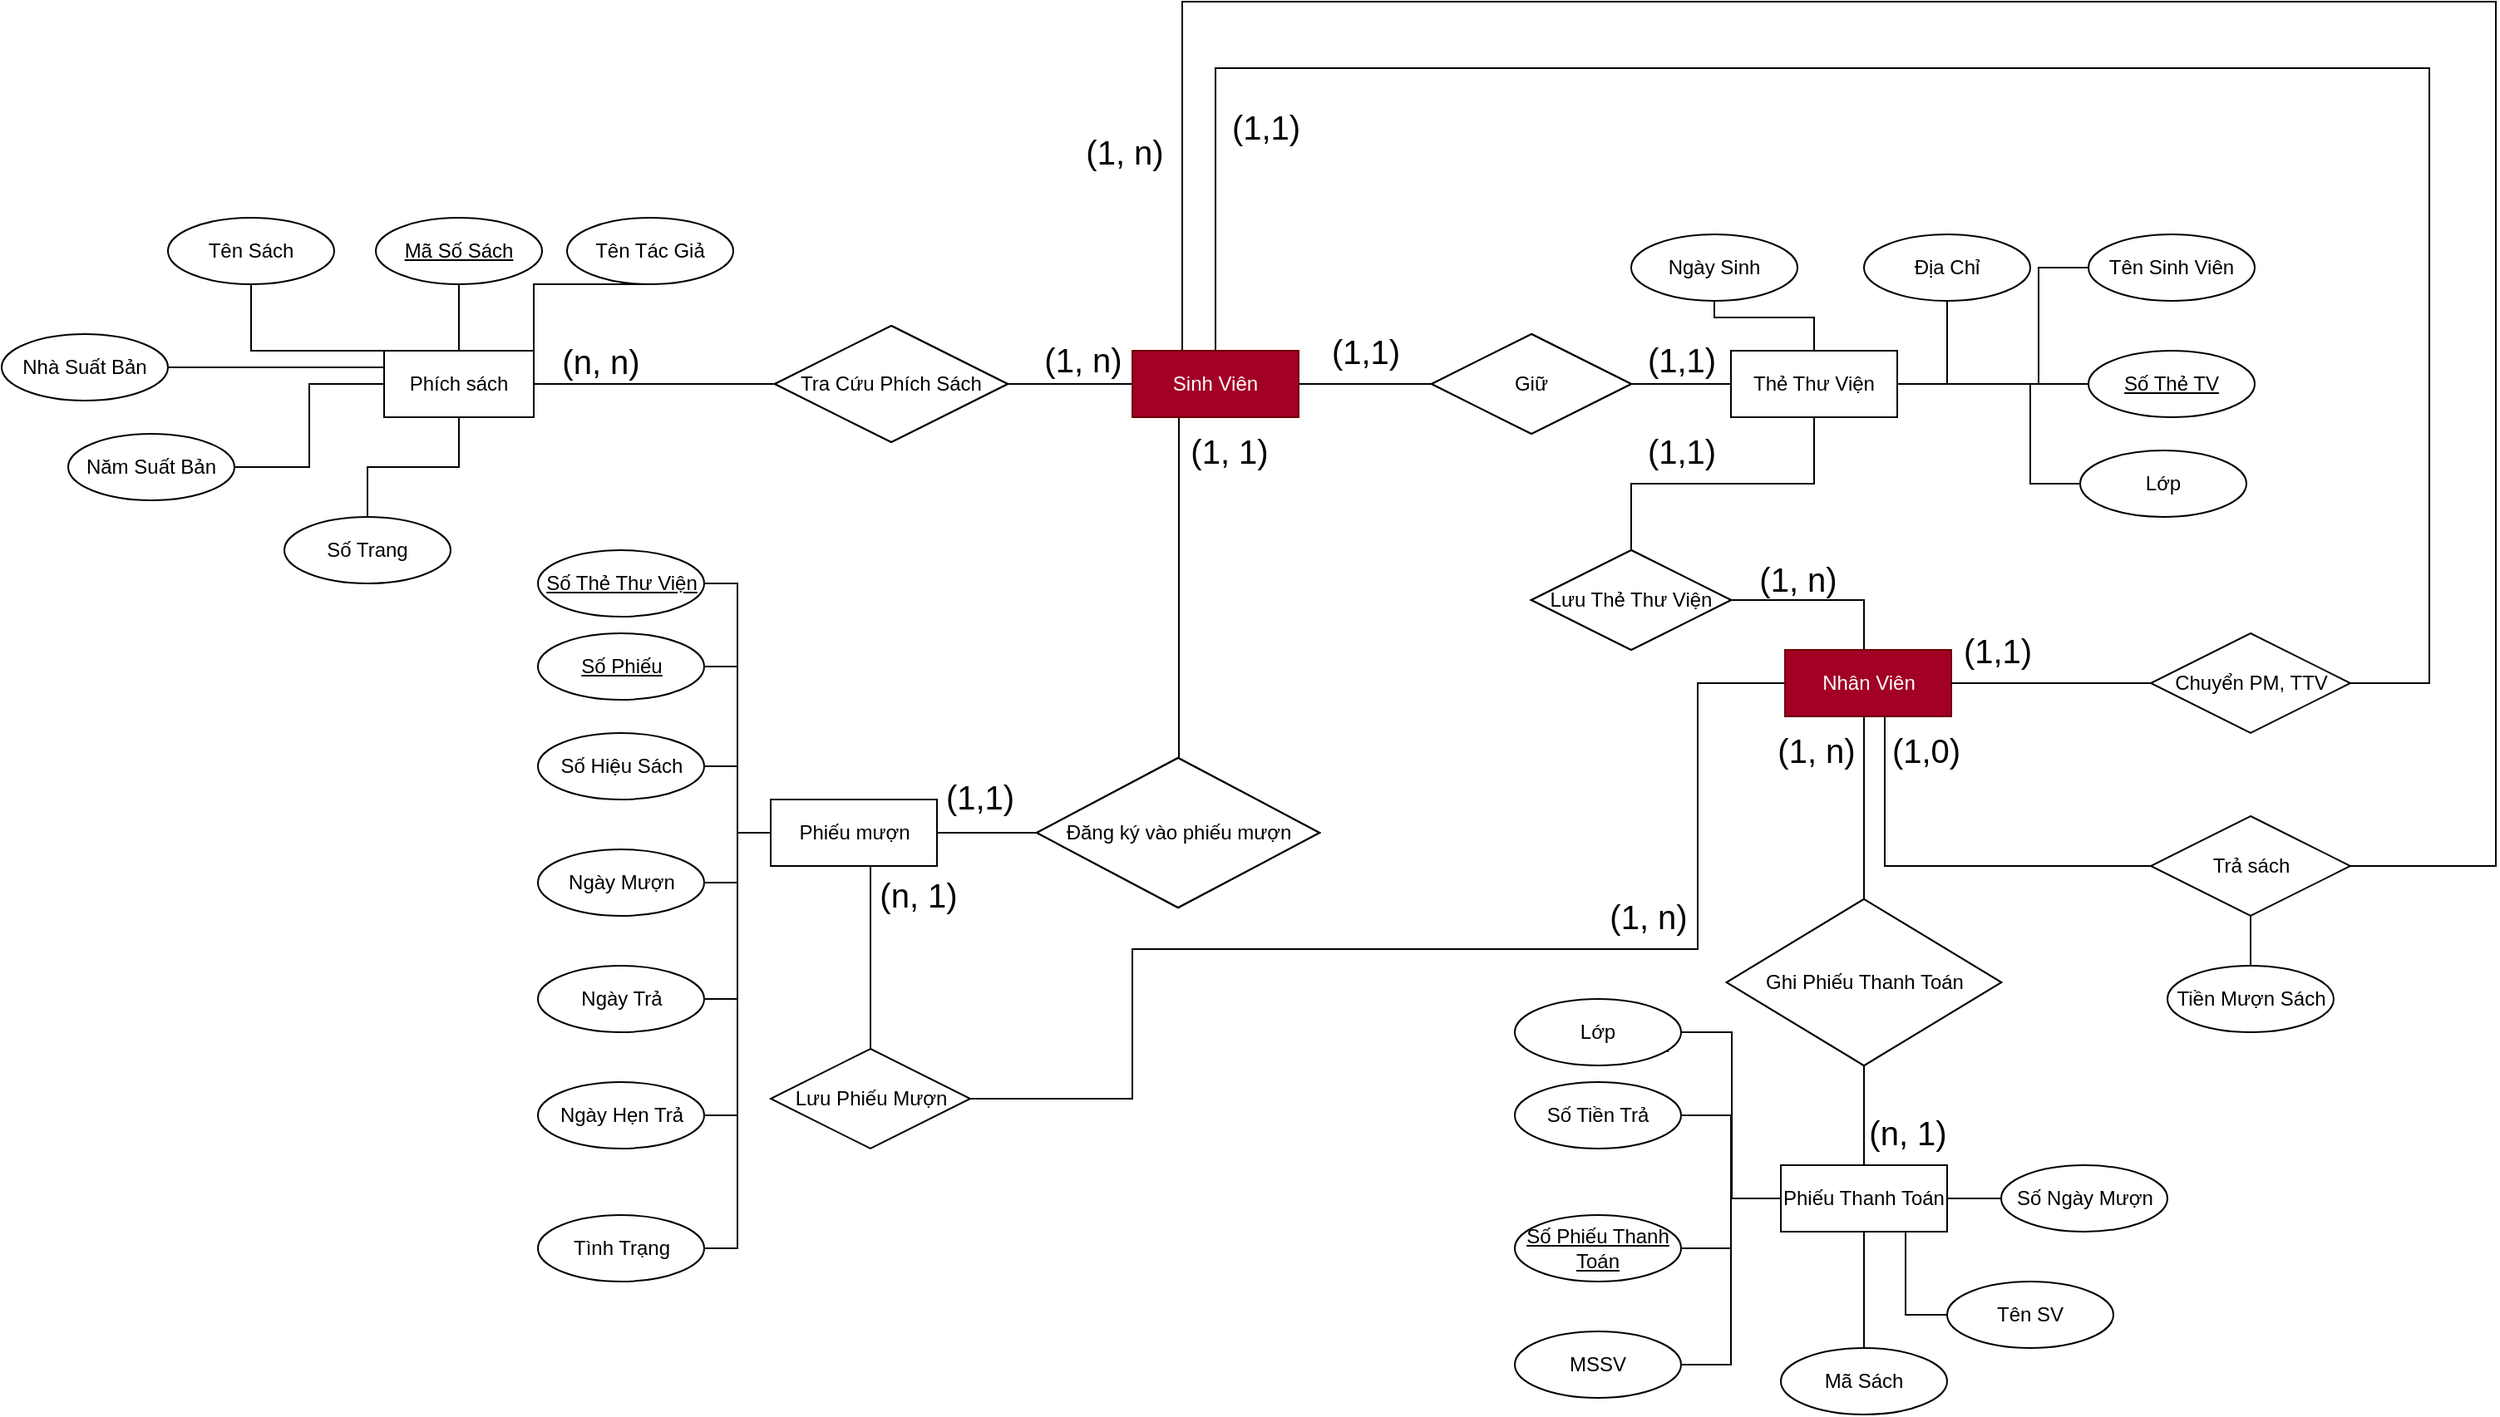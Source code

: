 <mxfile version="18.0.1" type="device" pages="3"><diagram id="BxMLnnesFp9mbyuY6SB8" name="Bài1"><mxGraphModel dx="2128" dy="660" grid="1" gridSize="10" guides="1" tooltips="1" connect="1" arrows="1" fold="1" page="1" pageScale="1" pageWidth="850" pageHeight="1100" math="0" shadow="0"><root><mxCell id="0"/><mxCell id="1" parent="0"/><mxCell id="bpl-EPqg-EDuspYVLOeu-1" value="" style="edgeStyle=orthogonalEdgeStyle;rounded=0;orthogonalLoop=1;jettySize=auto;html=1;entryX=0.5;entryY=1;entryDx=0;entryDy=0;endArrow=none;endFill=0;" parent="1" source="bpl-EPqg-EDuspYVLOeu-8" target="bpl-EPqg-EDuspYVLOeu-47" edge="1"><mxGeometry relative="1" as="geometry"/></mxCell><mxCell id="bpl-EPqg-EDuspYVLOeu-2" style="edgeStyle=orthogonalEdgeStyle;rounded=0;orthogonalLoop=1;jettySize=auto;html=1;entryX=0.5;entryY=1;entryDx=0;entryDy=0;endArrow=none;endFill=0;" parent="1" source="bpl-EPqg-EDuspYVLOeu-8" target="bpl-EPqg-EDuspYVLOeu-49" edge="1"><mxGeometry relative="1" as="geometry"><mxPoint x="-20" y="260" as="targetPoint"/><Array as="points"><mxPoint x="-70" y="250"/></Array></mxGeometry></mxCell><mxCell id="bpl-EPqg-EDuspYVLOeu-3" style="edgeStyle=orthogonalEdgeStyle;rounded=0;orthogonalLoop=1;jettySize=auto;html=1;entryX=1;entryY=0.5;entryDx=0;entryDy=0;endArrow=none;endFill=0;" parent="1" source="bpl-EPqg-EDuspYVLOeu-8" target="bpl-EPqg-EDuspYVLOeu-50" edge="1"><mxGeometry relative="1" as="geometry"><Array as="points"><mxPoint x="-50" y="260"/><mxPoint x="-50" y="260"/></Array></mxGeometry></mxCell><mxCell id="bpl-EPqg-EDuspYVLOeu-4" style="edgeStyle=orthogonalEdgeStyle;rounded=0;orthogonalLoop=1;jettySize=auto;html=1;entryX=0.5;entryY=1;entryDx=0;entryDy=0;endArrow=none;endFill=0;exitX=0.5;exitY=0;exitDx=0;exitDy=0;" parent="1" source="bpl-EPqg-EDuspYVLOeu-8" target="bpl-EPqg-EDuspYVLOeu-48" edge="1"><mxGeometry relative="1" as="geometry"><Array as="points"><mxPoint x="100" y="250"/><mxPoint x="100" y="210"/></Array></mxGeometry></mxCell><mxCell id="bpl-EPqg-EDuspYVLOeu-5" style="edgeStyle=orthogonalEdgeStyle;rounded=0;orthogonalLoop=1;jettySize=auto;html=1;entryX=0.5;entryY=0;entryDx=0;entryDy=0;endArrow=none;endFill=0;" parent="1" source="bpl-EPqg-EDuspYVLOeu-8" target="bpl-EPqg-EDuspYVLOeu-52" edge="1"><mxGeometry relative="1" as="geometry"/></mxCell><mxCell id="bpl-EPqg-EDuspYVLOeu-6" style="edgeStyle=orthogonalEdgeStyle;rounded=0;orthogonalLoop=1;jettySize=auto;html=1;entryX=1;entryY=0.5;entryDx=0;entryDy=0;endArrow=none;endFill=0;" parent="1" source="bpl-EPqg-EDuspYVLOeu-8" target="bpl-EPqg-EDuspYVLOeu-51" edge="1"><mxGeometry relative="1" as="geometry"/></mxCell><mxCell id="bpl-EPqg-EDuspYVLOeu-7" style="edgeStyle=orthogonalEdgeStyle;rounded=0;orthogonalLoop=1;jettySize=auto;html=1;entryX=0;entryY=0.5;entryDx=0;entryDy=0;endArrow=none;endFill=0;" parent="1" source="bpl-EPqg-EDuspYVLOeu-8" target="bpl-EPqg-EDuspYVLOeu-53" edge="1"><mxGeometry relative="1" as="geometry"/></mxCell><mxCell id="bpl-EPqg-EDuspYVLOeu-8" value="Phích sách" style="whiteSpace=wrap;html=1;align=center;" parent="1" vertex="1"><mxGeometry x="10" y="250" width="90" height="40" as="geometry"/></mxCell><mxCell id="bpl-EPqg-EDuspYVLOeu-9" value="" style="edgeStyle=orthogonalEdgeStyle;rounded=0;orthogonalLoop=1;jettySize=auto;html=1;entryX=1;entryY=0.5;entryDx=0;entryDy=0;endArrow=none;endFill=0;" parent="1" source="bpl-EPqg-EDuspYVLOeu-17" target="bpl-EPqg-EDuspYVLOeu-54" edge="1"><mxGeometry relative="1" as="geometry"/></mxCell><mxCell id="bpl-EPqg-EDuspYVLOeu-10" style="edgeStyle=orthogonalEdgeStyle;rounded=0;orthogonalLoop=1;jettySize=auto;html=1;entryX=1;entryY=0.5;entryDx=0;entryDy=0;endArrow=none;endFill=0;" parent="1" source="bpl-EPqg-EDuspYVLOeu-17" target="bpl-EPqg-EDuspYVLOeu-55" edge="1"><mxGeometry relative="1" as="geometry"/></mxCell><mxCell id="bpl-EPqg-EDuspYVLOeu-11" style="edgeStyle=orthogonalEdgeStyle;rounded=0;orthogonalLoop=1;jettySize=auto;html=1;entryX=1;entryY=0.5;entryDx=0;entryDy=0;endArrow=none;endFill=0;" parent="1" source="bpl-EPqg-EDuspYVLOeu-17" target="bpl-EPqg-EDuspYVLOeu-56" edge="1"><mxGeometry relative="1" as="geometry"/></mxCell><mxCell id="bpl-EPqg-EDuspYVLOeu-12" style="edgeStyle=orthogonalEdgeStyle;rounded=0;orthogonalLoop=1;jettySize=auto;html=1;entryX=1;entryY=0.5;entryDx=0;entryDy=0;endArrow=none;endFill=0;" parent="1" source="bpl-EPqg-EDuspYVLOeu-17" target="bpl-EPqg-EDuspYVLOeu-60" edge="1"><mxGeometry relative="1" as="geometry"/></mxCell><mxCell id="bpl-EPqg-EDuspYVLOeu-13" style="edgeStyle=orthogonalEdgeStyle;rounded=0;orthogonalLoop=1;jettySize=auto;html=1;entryX=1;entryY=0.5;entryDx=0;entryDy=0;endArrow=none;endFill=0;" parent="1" source="bpl-EPqg-EDuspYVLOeu-17" target="bpl-EPqg-EDuspYVLOeu-59" edge="1"><mxGeometry relative="1" as="geometry"/></mxCell><mxCell id="bpl-EPqg-EDuspYVLOeu-14" style="edgeStyle=orthogonalEdgeStyle;rounded=0;orthogonalLoop=1;jettySize=auto;html=1;entryX=1;entryY=0.5;entryDx=0;entryDy=0;endArrow=none;endFill=0;" parent="1" source="bpl-EPqg-EDuspYVLOeu-17" target="bpl-EPqg-EDuspYVLOeu-57" edge="1"><mxGeometry relative="1" as="geometry"/></mxCell><mxCell id="bpl-EPqg-EDuspYVLOeu-15" style="edgeStyle=orthogonalEdgeStyle;rounded=0;orthogonalLoop=1;jettySize=auto;html=1;entryX=1;entryY=0.5;entryDx=0;entryDy=0;endArrow=none;endFill=0;" parent="1" source="bpl-EPqg-EDuspYVLOeu-17" target="bpl-EPqg-EDuspYVLOeu-58" edge="1"><mxGeometry relative="1" as="geometry"/></mxCell><mxCell id="bpl-EPqg-EDuspYVLOeu-16" style="edgeStyle=orthogonalEdgeStyle;rounded=0;orthogonalLoop=1;jettySize=auto;html=1;entryX=0;entryY=0.5;entryDx=0;entryDy=0;endArrow=none;endFill=0;" parent="1" source="bpl-EPqg-EDuspYVLOeu-17" target="bpl-EPqg-EDuspYVLOeu-33" edge="1"><mxGeometry relative="1" as="geometry"/></mxCell><mxCell id="bpl-EPqg-EDuspYVLOeu-17" value="&lt;div&gt;Phiếu mượn&lt;/div&gt;" style="whiteSpace=wrap;html=1;align=center;" parent="1" vertex="1"><mxGeometry x="242.5" y="520" width="100" height="40" as="geometry"/></mxCell><mxCell id="bpl-EPqg-EDuspYVLOeu-18" style="edgeStyle=orthogonalEdgeStyle;rounded=0;orthogonalLoop=1;jettySize=auto;html=1;entryX=0.5;entryY=1;entryDx=0;entryDy=0;exitX=1;exitY=0.5;exitDx=0;exitDy=0;endArrow=none;endFill=0;" parent="1" source="bpl-EPqg-EDuspYVLOeu-24" target="bpl-EPqg-EDuspYVLOeu-66" edge="1"><mxGeometry relative="1" as="geometry"/></mxCell><mxCell id="bpl-EPqg-EDuspYVLOeu-19" style="edgeStyle=orthogonalEdgeStyle;rounded=0;orthogonalLoop=1;jettySize=auto;html=1;entryX=0.5;entryY=1;entryDx=0;entryDy=0;endArrow=none;endFill=0;" parent="1" source="bpl-EPqg-EDuspYVLOeu-24" target="bpl-EPqg-EDuspYVLOeu-64" edge="1"><mxGeometry relative="1" as="geometry"/></mxCell><mxCell id="bpl-EPqg-EDuspYVLOeu-20" style="edgeStyle=orthogonalEdgeStyle;rounded=0;orthogonalLoop=1;jettySize=auto;html=1;entryX=0;entryY=0.5;entryDx=0;entryDy=0;endArrow=none;endFill=0;" parent="1" source="bpl-EPqg-EDuspYVLOeu-24" target="bpl-EPqg-EDuspYVLOeu-63" edge="1"><mxGeometry relative="1" as="geometry"><Array as="points"><mxPoint x="1005" y="270"/><mxPoint x="1005" y="200"/></Array></mxGeometry></mxCell><mxCell id="bpl-EPqg-EDuspYVLOeu-21" style="edgeStyle=orthogonalEdgeStyle;rounded=0;orthogonalLoop=1;jettySize=auto;html=1;entryX=0;entryY=0.5;entryDx=0;entryDy=0;endArrow=none;endFill=0;" parent="1" source="bpl-EPqg-EDuspYVLOeu-24" target="bpl-EPqg-EDuspYVLOeu-65" edge="1"><mxGeometry relative="1" as="geometry"/></mxCell><mxCell id="bpl-EPqg-EDuspYVLOeu-22" style="edgeStyle=orthogonalEdgeStyle;rounded=0;orthogonalLoop=1;jettySize=auto;html=1;entryX=0;entryY=0.5;entryDx=0;entryDy=0;exitX=1;exitY=0.5;exitDx=0;exitDy=0;endArrow=none;endFill=0;" parent="1" source="bpl-EPqg-EDuspYVLOeu-24" target="bpl-EPqg-EDuspYVLOeu-67" edge="1"><mxGeometry relative="1" as="geometry"><Array as="points"><mxPoint x="1000" y="270"/><mxPoint x="1000" y="330"/></Array></mxGeometry></mxCell><mxCell id="bpl-EPqg-EDuspYVLOeu-23" style="edgeStyle=orthogonalEdgeStyle;rounded=0;orthogonalLoop=1;jettySize=auto;html=1;entryX=0.5;entryY=0;entryDx=0;entryDy=0;endArrow=none;endFill=0;" parent="1" source="bpl-EPqg-EDuspYVLOeu-24" target="bpl-EPqg-EDuspYVLOeu-87" edge="1"><mxGeometry relative="1" as="geometry"/></mxCell><mxCell id="bpl-EPqg-EDuspYVLOeu-24" value="&lt;div&gt;Thẻ Thư Viện&lt;/div&gt;" style="whiteSpace=wrap;html=1;align=center;" parent="1" vertex="1"><mxGeometry x="820" y="250" width="100" height="40" as="geometry"/></mxCell><mxCell id="bpl-EPqg-EDuspYVLOeu-25" style="edgeStyle=orthogonalEdgeStyle;rounded=0;orthogonalLoop=1;jettySize=auto;html=1;entryX=0.92;entryY=0.8;entryDx=0;entryDy=0;entryPerimeter=0;endArrow=none;endFill=0;" parent="1" source="bpl-EPqg-EDuspYVLOeu-32" target="bpl-EPqg-EDuspYVLOeu-74" edge="1"><mxGeometry relative="1" as="geometry"><Array as="points"><mxPoint x="820.5" y="760"/><mxPoint x="820.5" y="660"/><mxPoint x="782.5" y="660"/></Array></mxGeometry></mxCell><mxCell id="bpl-EPqg-EDuspYVLOeu-26" style="edgeStyle=orthogonalEdgeStyle;rounded=0;orthogonalLoop=1;jettySize=auto;html=1;entryX=1;entryY=0.5;entryDx=0;entryDy=0;endArrow=none;endFill=0;" parent="1" source="bpl-EPqg-EDuspYVLOeu-32" target="bpl-EPqg-EDuspYVLOeu-79" edge="1"><mxGeometry relative="1" as="geometry"/></mxCell><mxCell id="bpl-EPqg-EDuspYVLOeu-27" style="edgeStyle=orthogonalEdgeStyle;rounded=0;orthogonalLoop=1;jettySize=auto;html=1;entryX=1;entryY=0.5;entryDx=0;entryDy=0;endArrow=none;endFill=0;" parent="1" source="bpl-EPqg-EDuspYVLOeu-32" target="bpl-EPqg-EDuspYVLOeu-75" edge="1"><mxGeometry relative="1" as="geometry"/></mxCell><mxCell id="bpl-EPqg-EDuspYVLOeu-28" style="edgeStyle=orthogonalEdgeStyle;rounded=0;orthogonalLoop=1;jettySize=auto;html=1;entryX=0.5;entryY=0;entryDx=0;entryDy=0;endArrow=none;endFill=0;" parent="1" source="bpl-EPqg-EDuspYVLOeu-32" target="bpl-EPqg-EDuspYVLOeu-77" edge="1"><mxGeometry relative="1" as="geometry"/></mxCell><mxCell id="bpl-EPqg-EDuspYVLOeu-29" style="edgeStyle=orthogonalEdgeStyle;rounded=0;orthogonalLoop=1;jettySize=auto;html=1;entryX=1;entryY=0.5;entryDx=0;entryDy=0;endArrow=none;endFill=0;" parent="1" source="bpl-EPqg-EDuspYVLOeu-32" target="bpl-EPqg-EDuspYVLOeu-76" edge="1"><mxGeometry relative="1" as="geometry"/></mxCell><mxCell id="bpl-EPqg-EDuspYVLOeu-30" style="edgeStyle=orthogonalEdgeStyle;rounded=0;orthogonalLoop=1;jettySize=auto;html=1;entryX=0;entryY=0.5;entryDx=0;entryDy=0;endArrow=none;endFill=0;" parent="1" source="bpl-EPqg-EDuspYVLOeu-32" target="bpl-EPqg-EDuspYVLOeu-78" edge="1"><mxGeometry relative="1" as="geometry"/></mxCell><mxCell id="bpl-EPqg-EDuspYVLOeu-31" style="edgeStyle=orthogonalEdgeStyle;rounded=0;orthogonalLoop=1;jettySize=auto;html=1;entryX=0;entryY=0.5;entryDx=0;entryDy=0;endArrow=none;endFill=0;exitX=0.75;exitY=1;exitDx=0;exitDy=0;" parent="1" source="bpl-EPqg-EDuspYVLOeu-32" target="bpl-EPqg-EDuspYVLOeu-73" edge="1"><mxGeometry relative="1" as="geometry"/></mxCell><mxCell id="bpl-EPqg-EDuspYVLOeu-32" value="&lt;div&gt;Phiếu Thanh Toán&lt;/div&gt;" style="whiteSpace=wrap;html=1;align=center;" parent="1" vertex="1"><mxGeometry x="850" y="740" width="100" height="40" as="geometry"/></mxCell><mxCell id="bpl-EPqg-EDuspYVLOeu-33" value="Đăng ký vào phiếu mượn" style="shape=rhombus;perimeter=rhombusPerimeter;whiteSpace=wrap;html=1;align=center;" parent="1" vertex="1"><mxGeometry x="402.5" y="495" width="170" height="90" as="geometry"/></mxCell><mxCell id="bpl-EPqg-EDuspYVLOeu-34" style="edgeStyle=orthogonalEdgeStyle;rounded=0;orthogonalLoop=1;jettySize=auto;html=1;entryX=0.5;entryY=0;entryDx=0;entryDy=0;endArrow=none;endFill=0;" parent="1" source="bpl-EPqg-EDuspYVLOeu-35" target="bpl-EPqg-EDuspYVLOeu-70" edge="1"><mxGeometry relative="1" as="geometry"/></mxCell><mxCell id="bpl-EPqg-EDuspYVLOeu-35" value="Trả sách" style="shape=rhombus;perimeter=rhombusPerimeter;whiteSpace=wrap;html=1;align=center;" parent="1" vertex="1"><mxGeometry x="1072.5" y="530" width="120" height="60" as="geometry"/></mxCell><mxCell id="bpl-EPqg-EDuspYVLOeu-36" style="edgeStyle=orthogonalEdgeStyle;rounded=0;orthogonalLoop=1;jettySize=auto;html=1;entryX=1;entryY=0.5;entryDx=0;entryDy=0;endArrow=none;endFill=0;" parent="1" source="bpl-EPqg-EDuspYVLOeu-41" target="bpl-EPqg-EDuspYVLOeu-53" edge="1"><mxGeometry relative="1" as="geometry"/></mxCell><mxCell id="bpl-EPqg-EDuspYVLOeu-37" style="edgeStyle=orthogonalEdgeStyle;rounded=0;orthogonalLoop=1;jettySize=auto;html=1;entryX=0.5;entryY=0;entryDx=0;entryDy=0;endArrow=none;endFill=0;exitX=0.5;exitY=1;exitDx=0;exitDy=0;" parent="1" source="bpl-EPqg-EDuspYVLOeu-41" target="bpl-EPqg-EDuspYVLOeu-33" edge="1"><mxGeometry relative="1" as="geometry"><Array as="points"><mxPoint x="488" y="290"/><mxPoint x="488" y="495"/></Array></mxGeometry></mxCell><mxCell id="bpl-EPqg-EDuspYVLOeu-38" style="edgeStyle=orthogonalEdgeStyle;rounded=0;orthogonalLoop=1;jettySize=auto;html=1;endArrow=none;endFill=0;entryX=1;entryY=0.5;entryDx=0;entryDy=0;" parent="1" source="bpl-EPqg-EDuspYVLOeu-41" target="bpl-EPqg-EDuspYVLOeu-35" edge="1"><mxGeometry relative="1" as="geometry"><mxPoint x="1240" y="550" as="targetPoint"/><Array as="points"><mxPoint x="490" y="40"/><mxPoint x="1280" y="40"/><mxPoint x="1280" y="560"/></Array></mxGeometry></mxCell><mxCell id="bpl-EPqg-EDuspYVLOeu-39" style="edgeStyle=orthogonalEdgeStyle;rounded=0;orthogonalLoop=1;jettySize=auto;html=1;entryX=1;entryY=0.5;entryDx=0;entryDy=0;endArrow=none;endFill=0;exitX=0.5;exitY=0;exitDx=0;exitDy=0;" parent="1" source="bpl-EPqg-EDuspYVLOeu-41" target="bpl-EPqg-EDuspYVLOeu-62" edge="1"><mxGeometry relative="1" as="geometry"><Array as="points"><mxPoint x="510" y="80"/><mxPoint x="1240" y="80"/><mxPoint x="1240" y="450"/></Array></mxGeometry></mxCell><mxCell id="bpl-EPqg-EDuspYVLOeu-40" style="edgeStyle=orthogonalEdgeStyle;rounded=0;orthogonalLoop=1;jettySize=auto;html=1;entryX=0;entryY=0.5;entryDx=0;entryDy=0;endArrow=none;endFill=0;" parent="1" source="bpl-EPqg-EDuspYVLOeu-41" target="bpl-EPqg-EDuspYVLOeu-83" edge="1"><mxGeometry relative="1" as="geometry"/></mxCell><mxCell id="bpl-EPqg-EDuspYVLOeu-41" value="&lt;div&gt;Sinh Viên&lt;/div&gt;" style="whiteSpace=wrap;html=1;align=center;fillColor=#a20025;fontColor=#ffffff;strokeColor=#6F0000;" parent="1" vertex="1"><mxGeometry x="460" y="250" width="100" height="40" as="geometry"/></mxCell><mxCell id="bpl-EPqg-EDuspYVLOeu-42" style="edgeStyle=orthogonalEdgeStyle;rounded=0;orthogonalLoop=1;jettySize=auto;html=1;entryX=1;entryY=0.5;entryDx=0;entryDy=0;endArrow=none;endFill=0;exitX=0;exitY=0.5;exitDx=0;exitDy=0;" parent="1" source="bpl-EPqg-EDuspYVLOeu-46" target="bpl-EPqg-EDuspYVLOeu-69" edge="1"><mxGeometry relative="1" as="geometry"><Array as="points"><mxPoint x="800" y="450"/><mxPoint x="800" y="610"/><mxPoint x="460" y="610"/><mxPoint x="460" y="700"/></Array></mxGeometry></mxCell><mxCell id="bpl-EPqg-EDuspYVLOeu-43" style="edgeStyle=orthogonalEdgeStyle;rounded=0;orthogonalLoop=1;jettySize=auto;html=1;entryX=0;entryY=0.5;entryDx=0;entryDy=0;endArrow=none;endFill=0;" parent="1" source="bpl-EPqg-EDuspYVLOeu-46" target="bpl-EPqg-EDuspYVLOeu-35" edge="1"><mxGeometry relative="1" as="geometry"><Array as="points"><mxPoint x="912.5" y="560"/></Array></mxGeometry></mxCell><mxCell id="bpl-EPqg-EDuspYVLOeu-44" style="edgeStyle=orthogonalEdgeStyle;rounded=0;orthogonalLoop=1;jettySize=auto;html=1;entryX=0.5;entryY=0;entryDx=0;entryDy=0;endArrow=none;endFill=0;" parent="1" source="bpl-EPqg-EDuspYVLOeu-46" target="bpl-EPqg-EDuspYVLOeu-72" edge="1"><mxGeometry relative="1" as="geometry"><Array as="points"><mxPoint x="900.5" y="525"/></Array></mxGeometry></mxCell><mxCell id="bpl-EPqg-EDuspYVLOeu-45" style="edgeStyle=orthogonalEdgeStyle;rounded=0;orthogonalLoop=1;jettySize=auto;html=1;entryX=1;entryY=0.5;entryDx=0;entryDy=0;endArrow=none;endFill=0;exitX=0.5;exitY=0;exitDx=0;exitDy=0;" parent="1" source="bpl-EPqg-EDuspYVLOeu-46" target="bpl-EPqg-EDuspYVLOeu-87" edge="1"><mxGeometry relative="1" as="geometry"><Array as="points"><mxPoint x="903" y="450"/><mxPoint x="900" y="450"/><mxPoint x="900" y="400"/></Array></mxGeometry></mxCell><mxCell id="bpl-EPqg-EDuspYVLOeu-46" value="Nhân Viên" style="whiteSpace=wrap;html=1;align=center;fillColor=#a20025;fontColor=#ffffff;strokeColor=#6F0000;" parent="1" vertex="1"><mxGeometry x="852.5" y="430" width="100" height="40" as="geometry"/></mxCell><mxCell id="bpl-EPqg-EDuspYVLOeu-47" value="Mã Số Sách" style="ellipse;whiteSpace=wrap;html=1;align=center;fontStyle=4" parent="1" vertex="1"><mxGeometry x="5" y="170" width="100" height="40" as="geometry"/></mxCell><mxCell id="bpl-EPqg-EDuspYVLOeu-48" value="Tên Tác Giả" style="ellipse;whiteSpace=wrap;html=1;align=center;" parent="1" vertex="1"><mxGeometry x="120" y="170" width="100" height="40" as="geometry"/></mxCell><mxCell id="bpl-EPqg-EDuspYVLOeu-49" value="Tên Sách" style="ellipse;whiteSpace=wrap;html=1;align=center;" parent="1" vertex="1"><mxGeometry x="-120" y="170" width="100" height="40" as="geometry"/></mxCell><mxCell id="bpl-EPqg-EDuspYVLOeu-50" value="Nhà Suất Bản" style="ellipse;whiteSpace=wrap;html=1;align=center;" parent="1" vertex="1"><mxGeometry x="-220" y="240" width="100" height="40" as="geometry"/></mxCell><mxCell id="bpl-EPqg-EDuspYVLOeu-51" value="Năm Suất Bản" style="ellipse;whiteSpace=wrap;html=1;align=center;" parent="1" vertex="1"><mxGeometry x="-180" y="300" width="100" height="40" as="geometry"/></mxCell><mxCell id="bpl-EPqg-EDuspYVLOeu-52" value="Số Trang" style="ellipse;whiteSpace=wrap;html=1;align=center;" parent="1" vertex="1"><mxGeometry x="-50" y="350" width="100" height="40" as="geometry"/></mxCell><mxCell id="bpl-EPqg-EDuspYVLOeu-53" value="Tra Cứu Phích Sách" style="shape=rhombus;perimeter=rhombusPerimeter;whiteSpace=wrap;html=1;align=center;" parent="1" vertex="1"><mxGeometry x="245" y="235" width="140" height="70" as="geometry"/></mxCell><mxCell id="bpl-EPqg-EDuspYVLOeu-54" value="Số Phiếu" style="ellipse;whiteSpace=wrap;html=1;align=center;fontStyle=4" parent="1" vertex="1"><mxGeometry x="102.5" y="420" width="100" height="40" as="geometry"/></mxCell><mxCell id="bpl-EPqg-EDuspYVLOeu-55" value="Số Thẻ Thư Viện" style="ellipse;whiteSpace=wrap;html=1;align=center;fontStyle=4" parent="1" vertex="1"><mxGeometry x="102.5" y="370" width="100" height="40" as="geometry"/></mxCell><mxCell id="bpl-EPqg-EDuspYVLOeu-56" value="&lt;div&gt;Số Hiệu Sách&lt;/div&gt;" style="ellipse;whiteSpace=wrap;html=1;align=center;" parent="1" vertex="1"><mxGeometry x="102.5" y="480" width="100" height="40" as="geometry"/></mxCell><mxCell id="bpl-EPqg-EDuspYVLOeu-57" value="Ngày Hẹn Trả" style="ellipse;whiteSpace=wrap;html=1;align=center;" parent="1" vertex="1"><mxGeometry x="102.5" y="690" width="100" height="40" as="geometry"/></mxCell><mxCell id="bpl-EPqg-EDuspYVLOeu-58" value="Tình Trạng" style="ellipse;whiteSpace=wrap;html=1;align=center;" parent="1" vertex="1"><mxGeometry x="102.5" y="770" width="100" height="40" as="geometry"/></mxCell><mxCell id="bpl-EPqg-EDuspYVLOeu-59" value="Ngày Trả" style="ellipse;whiteSpace=wrap;html=1;align=center;" parent="1" vertex="1"><mxGeometry x="102.5" y="620" width="100" height="40" as="geometry"/></mxCell><mxCell id="bpl-EPqg-EDuspYVLOeu-60" value="Ngày Mượn" style="ellipse;whiteSpace=wrap;html=1;align=center;" parent="1" vertex="1"><mxGeometry x="102.5" y="550" width="100" height="40" as="geometry"/></mxCell><mxCell id="bpl-EPqg-EDuspYVLOeu-61" style="edgeStyle=orthogonalEdgeStyle;rounded=0;orthogonalLoop=1;jettySize=auto;html=1;entryX=1;entryY=0.5;entryDx=0;entryDy=0;endArrow=none;endFill=0;" parent="1" source="bpl-EPqg-EDuspYVLOeu-62" target="bpl-EPqg-EDuspYVLOeu-46" edge="1"><mxGeometry relative="1" as="geometry"/></mxCell><mxCell id="bpl-EPqg-EDuspYVLOeu-62" value="Chuyển PM, TTV" style="shape=rhombus;perimeter=rhombusPerimeter;whiteSpace=wrap;html=1;align=center;" parent="1" vertex="1"><mxGeometry x="1072.5" y="420" width="120" height="60" as="geometry"/></mxCell><mxCell id="bpl-EPqg-EDuspYVLOeu-63" value="Tên Sinh Viên" style="ellipse;whiteSpace=wrap;html=1;align=center;" parent="1" vertex="1"><mxGeometry x="1035" y="180" width="100" height="40" as="geometry"/></mxCell><mxCell id="bpl-EPqg-EDuspYVLOeu-64" value="Ngày Sinh" style="ellipse;whiteSpace=wrap;html=1;align=center;" parent="1" vertex="1"><mxGeometry x="760" y="180" width="100" height="40" as="geometry"/></mxCell><mxCell id="bpl-EPqg-EDuspYVLOeu-65" value="Số Thẻ TV" style="ellipse;whiteSpace=wrap;html=1;align=center;fontStyle=4" parent="1" vertex="1"><mxGeometry x="1035" y="250" width="100" height="40" as="geometry"/></mxCell><mxCell id="bpl-EPqg-EDuspYVLOeu-66" value="Địa Chỉ" style="ellipse;whiteSpace=wrap;html=1;align=center;" parent="1" vertex="1"><mxGeometry x="900" y="180" width="100" height="40" as="geometry"/></mxCell><mxCell id="bpl-EPqg-EDuspYVLOeu-67" value="&lt;div&gt;Lớp&lt;/div&gt;" style="ellipse;whiteSpace=wrap;html=1;align=center;" parent="1" vertex="1"><mxGeometry x="1030" y="310" width="100" height="40" as="geometry"/></mxCell><mxCell id="bpl-EPqg-EDuspYVLOeu-68" style="edgeStyle=orthogonalEdgeStyle;rounded=0;orthogonalLoop=1;jettySize=auto;html=1;entryX=0.6;entryY=1;entryDx=0;entryDy=0;entryPerimeter=0;endArrow=none;endFill=0;" parent="1" source="bpl-EPqg-EDuspYVLOeu-69" target="bpl-EPqg-EDuspYVLOeu-17" edge="1"><mxGeometry relative="1" as="geometry"/></mxCell><mxCell id="bpl-EPqg-EDuspYVLOeu-69" value="Lưu Phiếu Mượn" style="shape=rhombus;perimeter=rhombusPerimeter;whiteSpace=wrap;html=1;align=center;" parent="1" vertex="1"><mxGeometry x="242.5" y="670" width="120" height="60" as="geometry"/></mxCell><mxCell id="bpl-EPqg-EDuspYVLOeu-70" value="Tiền Mượn Sách" style="ellipse;whiteSpace=wrap;html=1;align=center;" parent="1" vertex="1"><mxGeometry x="1082.5" y="620" width="100" height="40" as="geometry"/></mxCell><mxCell id="bpl-EPqg-EDuspYVLOeu-71" style="edgeStyle=orthogonalEdgeStyle;rounded=0;orthogonalLoop=1;jettySize=auto;html=1;entryX=0.5;entryY=0;entryDx=0;entryDy=0;endArrow=none;endFill=0;" parent="1" source="bpl-EPqg-EDuspYVLOeu-72" target="bpl-EPqg-EDuspYVLOeu-32" edge="1"><mxGeometry relative="1" as="geometry"/></mxCell><mxCell id="bpl-EPqg-EDuspYVLOeu-72" value="Ghi Phiếu Thanh Toán" style="shape=rhombus;perimeter=rhombusPerimeter;whiteSpace=wrap;html=1;align=center;" parent="1" vertex="1"><mxGeometry x="817.5" y="580" width="165" height="100" as="geometry"/></mxCell><mxCell id="bpl-EPqg-EDuspYVLOeu-73" value="Tên SV" style="ellipse;whiteSpace=wrap;html=1;align=center;" parent="1" vertex="1"><mxGeometry x="950" y="810" width="100" height="40" as="geometry"/></mxCell><mxCell id="bpl-EPqg-EDuspYVLOeu-74" value="Lớp" style="ellipse;whiteSpace=wrap;html=1;align=center;" parent="1" vertex="1"><mxGeometry x="690" y="640" width="100" height="40" as="geometry"/></mxCell><mxCell id="bpl-EPqg-EDuspYVLOeu-75" value="Số Phiếu Thanh Toán" style="ellipse;whiteSpace=wrap;html=1;align=center;fontStyle=4" parent="1" vertex="1"><mxGeometry x="690" y="770" width="100" height="40" as="geometry"/></mxCell><mxCell id="bpl-EPqg-EDuspYVLOeu-76" value="MSSV" style="ellipse;whiteSpace=wrap;html=1;align=center;" parent="1" vertex="1"><mxGeometry x="690" y="840" width="100" height="40" as="geometry"/></mxCell><mxCell id="bpl-EPqg-EDuspYVLOeu-77" value="Mã Sách" style="ellipse;whiteSpace=wrap;html=1;align=center;" parent="1" vertex="1"><mxGeometry x="850" y="850" width="100" height="40" as="geometry"/></mxCell><mxCell id="bpl-EPqg-EDuspYVLOeu-78" value="Số Ngày Mượn" style="ellipse;whiteSpace=wrap;html=1;align=center;" parent="1" vertex="1"><mxGeometry x="982.5" y="740" width="100" height="40" as="geometry"/></mxCell><mxCell id="bpl-EPqg-EDuspYVLOeu-79" value="Số Tiền Trả" style="ellipse;whiteSpace=wrap;html=1;align=center;" parent="1" vertex="1"><mxGeometry x="690" y="690" width="100" height="40" as="geometry"/></mxCell><mxCell id="bpl-EPqg-EDuspYVLOeu-80" value="(n, 1)" style="text;html=1;align=center;verticalAlign=middle;resizable=0;points=[];autosize=1;strokeColor=none;fillColor=none;fontSize=20;" parent="1" vertex="1"><mxGeometry x="300.5" y="562" width="60" height="30" as="geometry"/></mxCell><mxCell id="bpl-EPqg-EDuspYVLOeu-81" value="&lt;div style=&quot;font-size: 20px;&quot;&gt;(1, 1)&lt;/div&gt;" style="text;html=1;align=center;verticalAlign=middle;resizable=0;points=[];autosize=1;strokeColor=none;fillColor=none;fontSize=20;" parent="1" vertex="1"><mxGeometry x="488" y="295" width="60" height="30" as="geometry"/></mxCell><mxCell id="bpl-EPqg-EDuspYVLOeu-82" style="edgeStyle=orthogonalEdgeStyle;rounded=0;orthogonalLoop=1;jettySize=auto;html=1;entryX=0;entryY=0.5;entryDx=0;entryDy=0;endArrow=none;endFill=0;" parent="1" source="bpl-EPqg-EDuspYVLOeu-83" target="bpl-EPqg-EDuspYVLOeu-24" edge="1"><mxGeometry relative="1" as="geometry"/></mxCell><mxCell id="bpl-EPqg-EDuspYVLOeu-83" value="Giữ" style="shape=rhombus;perimeter=rhombusPerimeter;whiteSpace=wrap;html=1;align=center;" parent="1" vertex="1"><mxGeometry x="640" y="240" width="120" height="60" as="geometry"/></mxCell><mxCell id="bpl-EPqg-EDuspYVLOeu-84" value="(1,1)" style="text;html=1;align=center;verticalAlign=middle;resizable=0;points=[];autosize=1;strokeColor=none;fillColor=none;fontSize=20;" parent="1" vertex="1"><mxGeometry x="570" y="235" width="60" height="30" as="geometry"/></mxCell><mxCell id="bpl-EPqg-EDuspYVLOeu-86" value="(1,1)" style="text;html=1;align=center;verticalAlign=middle;resizable=0;points=[];autosize=1;strokeColor=none;fillColor=none;fontSize=20;" parent="1" vertex="1"><mxGeometry x="760" y="240" width="60" height="30" as="geometry"/></mxCell><mxCell id="bpl-EPqg-EDuspYVLOeu-87" value="Lưu Thẻ Thư Viện" style="shape=rhombus;perimeter=rhombusPerimeter;whiteSpace=wrap;html=1;align=center;" parent="1" vertex="1"><mxGeometry x="700" y="370" width="120" height="60" as="geometry"/></mxCell><mxCell id="bpl-EPqg-EDuspYVLOeu-88" value="(1, n)" style="text;html=1;align=center;verticalAlign=middle;resizable=0;points=[];autosize=1;strokeColor=none;fillColor=none;fontSize=20;" parent="1" vertex="1"><mxGeometry x="830" y="372" width="60" height="30" as="geometry"/></mxCell><mxCell id="bpl-EPqg-EDuspYVLOeu-89" value="(1,1)" style="text;html=1;align=center;verticalAlign=middle;resizable=0;points=[];autosize=1;strokeColor=none;fillColor=none;fontSize=20;" parent="1" vertex="1"><mxGeometry x="760" y="295" width="60" height="30" as="geometry"/></mxCell><mxCell id="bpl-EPqg-EDuspYVLOeu-90" value="&lt;div style=&quot;font-size: 20px;&quot;&gt;(1, n)&lt;/div&gt;" style="text;html=1;align=center;verticalAlign=middle;resizable=0;points=[];autosize=1;strokeColor=none;fillColor=none;fontSize=20;" parent="1" vertex="1"><mxGeometry x="400" y="240" width="60" height="30" as="geometry"/></mxCell><mxCell id="bpl-EPqg-EDuspYVLOeu-91" value="(n, n)" style="text;html=1;align=center;verticalAlign=middle;resizable=0;points=[];autosize=1;strokeColor=none;fillColor=none;fontSize=20;" parent="1" vertex="1"><mxGeometry x="110" y="241" width="60" height="30" as="geometry"/></mxCell><mxCell id="bpl-EPqg-EDuspYVLOeu-92" value="&lt;div style=&quot;font-size: 20px;&quot;&gt;(1, n)&lt;/div&gt;" style="text;html=1;align=center;verticalAlign=middle;resizable=0;points=[];autosize=1;strokeColor=none;fillColor=none;fontSize=20;" parent="1" vertex="1"><mxGeometry x="740" y="575" width="60" height="30" as="geometry"/></mxCell><mxCell id="bpl-EPqg-EDuspYVLOeu-93" value="&lt;div style=&quot;font-size: 20px;&quot;&gt;(1, n)&lt;/div&gt;" style="text;html=1;align=center;verticalAlign=middle;resizable=0;points=[];autosize=1;strokeColor=none;fillColor=none;fontSize=20;" parent="1" vertex="1"><mxGeometry x="841" y="475" width="60" height="30" as="geometry"/></mxCell><mxCell id="bpl-EPqg-EDuspYVLOeu-94" value="(n, 1)" style="text;html=1;align=center;verticalAlign=middle;resizable=0;points=[];autosize=1;strokeColor=none;fillColor=none;fontSize=20;" parent="1" vertex="1"><mxGeometry x="896" y="705" width="60" height="30" as="geometry"/></mxCell><mxCell id="bpl-EPqg-EDuspYVLOeu-95" value="(1,1)" style="text;html=1;align=center;verticalAlign=middle;resizable=0;points=[];autosize=1;strokeColor=none;fillColor=none;fontSize=20;" parent="1" vertex="1"><mxGeometry x="510" y="100" width="60" height="30" as="geometry"/></mxCell><mxCell id="bpl-EPqg-EDuspYVLOeu-96" value="(1,1)" style="text;html=1;align=center;verticalAlign=middle;resizable=0;points=[];autosize=1;strokeColor=none;fillColor=none;fontSize=20;" parent="1" vertex="1"><mxGeometry x="950" y="415" width="60" height="30" as="geometry"/></mxCell><mxCell id="bpl-EPqg-EDuspYVLOeu-97" value="(1, n)" style="text;html=1;align=center;verticalAlign=middle;resizable=0;points=[];autosize=1;strokeColor=none;fillColor=none;fontSize=20;" parent="1" vertex="1"><mxGeometry x="425" y="115" width="60" height="30" as="geometry"/></mxCell><mxCell id="bpl-EPqg-EDuspYVLOeu-98" value="(1,0)" style="text;html=1;align=center;verticalAlign=middle;resizable=0;points=[];autosize=1;strokeColor=none;fillColor=none;fontSize=20;" parent="1" vertex="1"><mxGeometry x="906.5" y="475" width="60" height="30" as="geometry"/></mxCell><mxCell id="bpl-EPqg-EDuspYVLOeu-99" value="(1,1)" style="text;html=1;align=center;verticalAlign=middle;resizable=0;points=[];autosize=1;strokeColor=none;fillColor=none;fontSize=20;" parent="1" vertex="1"><mxGeometry x="338" y="503" width="60" height="30" as="geometry"/></mxCell><mxCell id="hELeIQiIfvsn5rq8oMI6-1" value="Tra Cứu Phích Sách" style="shape=rhombus;perimeter=rhombusPerimeter;whiteSpace=wrap;html=1;align=center;" parent="1" vertex="1"><mxGeometry x="245" y="235" width="140" height="70" as="geometry"/></mxCell><mxCell id="hELeIQiIfvsn5rq8oMI6-2" value="Đăng ký vào phiếu mượn" style="shape=rhombus;perimeter=rhombusPerimeter;whiteSpace=wrap;html=1;align=center;" parent="1" vertex="1"><mxGeometry x="402.5" y="495" width="170" height="90" as="geometry"/></mxCell><mxCell id="hELeIQiIfvsn5rq8oMI6-3" value="Giữ" style="shape=rhombus;perimeter=rhombusPerimeter;whiteSpace=wrap;html=1;align=center;" parent="1" vertex="1"><mxGeometry x="640" y="240" width="120" height="60" as="geometry"/></mxCell><mxCell id="hELeIQiIfvsn5rq8oMI6-4" value="Lưu Thẻ Thư Viện" style="shape=rhombus;perimeter=rhombusPerimeter;whiteSpace=wrap;html=1;align=center;" parent="1" vertex="1"><mxGeometry x="700" y="370" width="120" height="60" as="geometry"/></mxCell><mxCell id="hELeIQiIfvsn5rq8oMI6-5" value="Ghi Phiếu Thanh Toán" style="shape=rhombus;perimeter=rhombusPerimeter;whiteSpace=wrap;html=1;align=center;" parent="1" vertex="1"><mxGeometry x="817.5" y="580" width="165" height="100" as="geometry"/></mxCell><mxCell id="hELeIQiIfvsn5rq8oMI6-6" value="Tra Cứu Phích Sách" style="shape=rhombus;perimeter=rhombusPerimeter;whiteSpace=wrap;html=1;align=center;" parent="1" vertex="1"><mxGeometry x="245" y="235" width="140" height="70" as="geometry"/></mxCell><mxCell id="hELeIQiIfvsn5rq8oMI6-7" value="Đăng ký vào phiếu mượn" style="shape=rhombus;perimeter=rhombusPerimeter;whiteSpace=wrap;html=1;align=center;" parent="1" vertex="1"><mxGeometry x="402.5" y="495" width="170" height="90" as="geometry"/></mxCell><mxCell id="hELeIQiIfvsn5rq8oMI6-8" value="Giữ" style="shape=rhombus;perimeter=rhombusPerimeter;whiteSpace=wrap;html=1;align=center;" parent="1" vertex="1"><mxGeometry x="640" y="240" width="120" height="60" as="geometry"/></mxCell><mxCell id="hELeIQiIfvsn5rq8oMI6-9" value="Lưu Thẻ Thư Viện" style="shape=rhombus;perimeter=rhombusPerimeter;whiteSpace=wrap;html=1;align=center;" parent="1" vertex="1"><mxGeometry x="700" y="370" width="120" height="60" as="geometry"/></mxCell><mxCell id="hELeIQiIfvsn5rq8oMI6-10" value="Ghi Phiếu Thanh Toán" style="shape=rhombus;perimeter=rhombusPerimeter;whiteSpace=wrap;html=1;align=center;" parent="1" vertex="1"><mxGeometry x="817.5" y="580" width="165" height="100" as="geometry"/></mxCell></root></mxGraphModel></diagram><diagram id="WD5ces6FLJwPlVw799SG" name="Bài 2"><mxGraphModel dx="2128" dy="660" grid="1" gridSize="10" guides="1" tooltips="1" connect="1" arrows="1" fold="1" page="1" pageScale="1" pageWidth="850" pageHeight="1100" math="0" shadow="1"><root><mxCell id="0"/><mxCell id="1" parent="0"/><mxCell id="gZIkjt4YxgbMCcc2iXNX-10" style="edgeStyle=orthogonalEdgeStyle;rounded=0;orthogonalLoop=1;jettySize=auto;html=1;entryX=0;entryY=0.5;entryDx=0;entryDy=0;endArrow=none;endFill=0;exitX=1;exitY=0.5;exitDx=0;exitDy=0;" parent="1" source="gZIkjt4YxgbMCcc2iXNX-38" target="gZIkjt4YxgbMCcc2iXNX-8" edge="1"><mxGeometry relative="1" as="geometry"><mxPoint x="570" y="150" as="sourcePoint"/></mxGeometry></mxCell><mxCell id="gZIkjt4YxgbMCcc2iXNX-11" style="edgeStyle=orthogonalEdgeStyle;rounded=0;orthogonalLoop=1;jettySize=auto;html=1;entryX=0;entryY=0.5;entryDx=0;entryDy=0;endArrow=none;endFill=0;exitX=1;exitY=0.5;exitDx=0;exitDy=0;" parent="1" source="gZIkjt4YxgbMCcc2iXNX-38" target="gZIkjt4YxgbMCcc2iXNX-5" edge="1"><mxGeometry relative="1" as="geometry"><mxPoint x="570" y="150" as="sourcePoint"/></mxGeometry></mxCell><mxCell id="gZIkjt4YxgbMCcc2iXNX-12" style="edgeStyle=orthogonalEdgeStyle;rounded=0;orthogonalLoop=1;jettySize=auto;html=1;entryX=0.5;entryY=1;entryDx=0;entryDy=0;endArrow=none;endFill=0;exitX=0.5;exitY=0;exitDx=0;exitDy=0;" parent="1" source="gZIkjt4YxgbMCcc2iXNX-38" target="gZIkjt4YxgbMCcc2iXNX-2" edge="1"><mxGeometry relative="1" as="geometry"><mxPoint x="520" y="130" as="sourcePoint"/></mxGeometry></mxCell><mxCell id="gZIkjt4YxgbMCcc2iXNX-13" style="edgeStyle=orthogonalEdgeStyle;rounded=0;orthogonalLoop=1;jettySize=auto;html=1;entryX=0;entryY=0.5;entryDx=0;entryDy=0;endArrow=none;endFill=0;exitX=1;exitY=0.5;exitDx=0;exitDy=0;" parent="1" source="gZIkjt4YxgbMCcc2iXNX-38" target="gZIkjt4YxgbMCcc2iXNX-9" edge="1"><mxGeometry relative="1" as="geometry"><mxPoint x="570" y="150" as="sourcePoint"/></mxGeometry></mxCell><mxCell id="gZIkjt4YxgbMCcc2iXNX-14" style="edgeStyle=orthogonalEdgeStyle;rounded=0;orthogonalLoop=1;jettySize=auto;html=1;entryX=0;entryY=0.5;entryDx=0;entryDy=0;endArrow=none;endFill=0;exitX=1;exitY=0.5;exitDx=0;exitDy=0;" parent="1" source="gZIkjt4YxgbMCcc2iXNX-38" target="gZIkjt4YxgbMCcc2iXNX-7" edge="1"><mxGeometry relative="1" as="geometry"><mxPoint x="570" y="150" as="sourcePoint"/></mxGeometry></mxCell><mxCell id="gZIkjt4YxgbMCcc2iXNX-15" style="edgeStyle=orthogonalEdgeStyle;rounded=0;orthogonalLoop=1;jettySize=auto;html=1;entryX=0;entryY=0.5;entryDx=0;entryDy=0;endArrow=none;endFill=0;exitX=1;exitY=0.5;exitDx=0;exitDy=0;" parent="1" source="gZIkjt4YxgbMCcc2iXNX-38" target="gZIkjt4YxgbMCcc2iXNX-6" edge="1"><mxGeometry relative="1" as="geometry"><mxPoint x="570" y="150" as="sourcePoint"/></mxGeometry></mxCell><mxCell id="gZIkjt4YxgbMCcc2iXNX-29" style="edgeStyle=orthogonalEdgeStyle;rounded=0;orthogonalLoop=1;jettySize=auto;html=1;entryX=1;entryY=0.5;entryDx=0;entryDy=0;endArrow=none;endFill=0;" parent="1" target="gZIkjt4YxgbMCcc2iXNX-28" edge="1"><mxGeometry relative="1" as="geometry"><mxPoint x="470" y="150" as="sourcePoint"/></mxGeometry></mxCell><mxCell id="gZIkjt4YxgbMCcc2iXNX-32" style="edgeStyle=orthogonalEdgeStyle;rounded=0;orthogonalLoop=1;jettySize=auto;html=1;entryX=1;entryY=0.5;entryDx=0;entryDy=0;endArrow=none;endFill=0;exitX=0.25;exitY=1;exitDx=0;exitDy=0;" parent="1" source="gZIkjt4YxgbMCcc2iXNX-38" target="gZIkjt4YxgbMCcc2iXNX-31" edge="1"><mxGeometry relative="1" as="geometry"><mxPoint x="470" y="150" as="sourcePoint"/></mxGeometry></mxCell><mxCell id="gZIkjt4YxgbMCcc2iXNX-2" value="Mã khách hàng" style="ellipse;whiteSpace=wrap;html=1;align=center;fontStyle=4" parent="1" vertex="1"><mxGeometry x="470" y="50" width="100" height="40" as="geometry"/></mxCell><mxCell id="gZIkjt4YxgbMCcc2iXNX-5" value="Số hộ chiếu" style="ellipse;whiteSpace=wrap;html=1;align=center;" parent="1" vertex="1"><mxGeometry x="650" y="50" width="100" height="40" as="geometry"/></mxCell><mxCell id="gZIkjt4YxgbMCcc2iXNX-6" value="Số CMND" style="ellipse;whiteSpace=wrap;html=1;align=center;" parent="1" vertex="1"><mxGeometry x="650" y="290" width="100" height="40" as="geometry"/></mxCell><mxCell id="gZIkjt4YxgbMCcc2iXNX-7" value="Địa chỉ" style="ellipse;whiteSpace=wrap;html=1;align=center;" parent="1" vertex="1"><mxGeometry x="650" y="230" width="100" height="40" as="geometry"/></mxCell><mxCell id="gZIkjt4YxgbMCcc2iXNX-8" value="Tên khách hàng" style="ellipse;whiteSpace=wrap;html=1;align=center;" parent="1" vertex="1"><mxGeometry x="650" y="110" width="100" height="40" as="geometry"/></mxCell><mxCell id="gZIkjt4YxgbMCcc2iXNX-9" value="Số quốc tịch" style="ellipse;whiteSpace=wrap;html=1;align=center;" parent="1" vertex="1"><mxGeometry x="650" y="170" width="100" height="40" as="geometry"/></mxCell><mxCell id="gZIkjt4YxgbMCcc2iXNX-22" style="edgeStyle=orthogonalEdgeStyle;rounded=0;orthogonalLoop=1;jettySize=auto;html=1;entryX=0.5;entryY=1;entryDx=0;entryDy=0;endArrow=none;endFill=0;exitX=0.5;exitY=0;exitDx=0;exitDy=0;" parent="1" source="gZIkjt4YxgbMCcc2iXNX-37" target="gZIkjt4YxgbMCcc2iXNX-17" edge="1"><mxGeometry relative="1" as="geometry"><mxPoint x="90" y="130" as="sourcePoint"/></mxGeometry></mxCell><mxCell id="gZIkjt4YxgbMCcc2iXNX-23" style="edgeStyle=orthogonalEdgeStyle;rounded=0;orthogonalLoop=1;jettySize=auto;html=1;entryX=1.01;entryY=0.7;entryDx=0;entryDy=0;entryPerimeter=0;endArrow=none;endFill=0;exitX=0;exitY=0.5;exitDx=0;exitDy=0;" parent="1" source="gZIkjt4YxgbMCcc2iXNX-37" target="gZIkjt4YxgbMCcc2iXNX-19" edge="1"><mxGeometry relative="1" as="geometry"><mxPoint x="40" y="150" as="sourcePoint"/></mxGeometry></mxCell><mxCell id="gZIkjt4YxgbMCcc2iXNX-24" style="edgeStyle=orthogonalEdgeStyle;rounded=0;orthogonalLoop=1;jettySize=auto;html=1;endArrow=none;endFill=0;exitX=0;exitY=0.5;exitDx=0;exitDy=0;" parent="1" source="gZIkjt4YxgbMCcc2iXNX-37" target="gZIkjt4YxgbMCcc2iXNX-18" edge="1"><mxGeometry relative="1" as="geometry"><mxPoint x="40" y="150" as="sourcePoint"/></mxGeometry></mxCell><mxCell id="gZIkjt4YxgbMCcc2iXNX-25" style="edgeStyle=orthogonalEdgeStyle;rounded=0;orthogonalLoop=1;jettySize=auto;html=1;entryX=1;entryY=0.5;entryDx=0;entryDy=0;endArrow=none;endFill=0;exitX=0;exitY=0.5;exitDx=0;exitDy=0;" parent="1" source="gZIkjt4YxgbMCcc2iXNX-37" target="gZIkjt4YxgbMCcc2iXNX-20" edge="1"><mxGeometry relative="1" as="geometry"><mxPoint x="40" y="150" as="sourcePoint"/></mxGeometry></mxCell><mxCell id="gZIkjt4YxgbMCcc2iXNX-33" style="edgeStyle=orthogonalEdgeStyle;rounded=0;orthogonalLoop=1;jettySize=auto;html=1;entryX=0;entryY=0.5;entryDx=0;entryDy=0;endArrow=none;endFill=0;exitX=0.75;exitY=1;exitDx=0;exitDy=0;" parent="1" source="gZIkjt4YxgbMCcc2iXNX-37" target="gZIkjt4YxgbMCcc2iXNX-31" edge="1"><mxGeometry relative="1" as="geometry"><mxPoint x="140" y="150" as="sourcePoint"/></mxGeometry></mxCell><mxCell id="gZIkjt4YxgbMCcc2iXNX-17" value="Mã phòng" style="ellipse;whiteSpace=wrap;html=1;align=center;fontStyle=4" parent="1" vertex="1"><mxGeometry x="40" y="50" width="100" height="40" as="geometry"/></mxCell><mxCell id="gZIkjt4YxgbMCcc2iXNX-18" value="&lt;div&gt;Tên phòng&lt;/div&gt;" style="ellipse;whiteSpace=wrap;html=1;align=center;" parent="1" vertex="1"><mxGeometry x="-100" y="160" width="100" height="40" as="geometry"/></mxCell><mxCell id="gZIkjt4YxgbMCcc2iXNX-19" value="Loại phòng" style="ellipse;whiteSpace=wrap;html=1;align=center;" parent="1" vertex="1"><mxGeometry x="-100" y="100" width="100" height="40" as="geometry"/></mxCell><mxCell id="gZIkjt4YxgbMCcc2iXNX-20" value="Giá phòng" style="ellipse;whiteSpace=wrap;html=1;align=center;" parent="1" vertex="1"><mxGeometry x="-100" y="230" width="100" height="40" as="geometry"/></mxCell><mxCell id="gZIkjt4YxgbMCcc2iXNX-30" style="edgeStyle=orthogonalEdgeStyle;rounded=0;orthogonalLoop=1;jettySize=auto;html=1;endArrow=none;endFill=0;entryX=1;entryY=0.5;entryDx=0;entryDy=0;" parent="1" source="gZIkjt4YxgbMCcc2iXNX-28" target="gZIkjt4YxgbMCcc2iXNX-37" edge="1"><mxGeometry relative="1" as="geometry"><mxPoint x="140" y="150" as="targetPoint"/></mxGeometry></mxCell><mxCell id="gZIkjt4YxgbMCcc2iXNX-28" value="Xem phòng" style="shape=rhombus;perimeter=rhombusPerimeter;whiteSpace=wrap;html=1;align=center;" parent="1" vertex="1"><mxGeometry x="240" y="120" width="120" height="60" as="geometry"/></mxCell><mxCell id="gZIkjt4YxgbMCcc2iXNX-31" value="Thuê phòng" style="shape=rhombus;perimeter=rhombusPerimeter;whiteSpace=wrap;html=1;align=center;" parent="1" vertex="1"><mxGeometry x="240" y="220" width="120" height="60" as="geometry"/></mxCell><mxCell id="gZIkjt4YxgbMCcc2iXNX-37" value="Phòng" style="whiteSpace=wrap;html=1;align=center;" parent="1" vertex="1"><mxGeometry x="40" y="130" width="100" height="40" as="geometry"/></mxCell><mxCell id="gZIkjt4YxgbMCcc2iXNX-40" style="edgeStyle=orthogonalEdgeStyle;rounded=0;orthogonalLoop=1;jettySize=auto;html=1;entryX=1;entryY=0.5;entryDx=0;entryDy=0;endArrow=none;endFill=0;" parent="1" source="gZIkjt4YxgbMCcc2iXNX-38" target="gZIkjt4YxgbMCcc2iXNX-39" edge="1"><mxGeometry relative="1" as="geometry"><Array as="points"><mxPoint x="520" y="395"/></Array></mxGeometry></mxCell><mxCell id="gZIkjt4YxgbMCcc2iXNX-72" style="edgeStyle=orthogonalEdgeStyle;rounded=0;orthogonalLoop=1;jettySize=auto;html=1;entryX=1;entryY=0.5;entryDx=0;entryDy=0;endArrow=none;endFill=0;" parent="1" source="gZIkjt4YxgbMCcc2iXNX-38" target="gZIkjt4YxgbMCcc2iXNX-59" edge="1"><mxGeometry relative="1" as="geometry"><Array as="points"><mxPoint x="550" y="630"/></Array></mxGeometry></mxCell><mxCell id="gZIkjt4YxgbMCcc2iXNX-38" value="Khách hàng" style="whiteSpace=wrap;html=1;align=center;" parent="1" vertex="1"><mxGeometry x="470" y="130" width="100" height="40" as="geometry"/></mxCell><mxCell id="gZIkjt4YxgbMCcc2iXNX-39" value="&lt;div&gt;Điền bảng chi tiết&lt;/div&gt;&lt;div&gt;&amp;nbsp;phòng&lt;/div&gt;" style="shape=rhombus;perimeter=rhombusPerimeter;whiteSpace=wrap;html=1;align=center;" parent="1" vertex="1"><mxGeometry x="230" y="350" width="140" height="90" as="geometry"/></mxCell><mxCell id="gZIkjt4YxgbMCcc2iXNX-50" style="edgeStyle=orthogonalEdgeStyle;rounded=0;orthogonalLoop=1;jettySize=auto;html=1;entryX=0.5;entryY=1;entryDx=0;entryDy=0;endArrow=none;endFill=0;" parent="1" source="gZIkjt4YxgbMCcc2iXNX-41" target="gZIkjt4YxgbMCcc2iXNX-42" edge="1"><mxGeometry relative="1" as="geometry"/></mxCell><mxCell id="gZIkjt4YxgbMCcc2iXNX-51" style="edgeStyle=orthogonalEdgeStyle;rounded=0;orthogonalLoop=1;jettySize=auto;html=1;entryX=1;entryY=0.5;entryDx=0;entryDy=0;endArrow=none;endFill=0;" parent="1" source="gZIkjt4YxgbMCcc2iXNX-41" target="gZIkjt4YxgbMCcc2iXNX-44" edge="1"><mxGeometry relative="1" as="geometry"/></mxCell><mxCell id="gZIkjt4YxgbMCcc2iXNX-52" style="edgeStyle=orthogonalEdgeStyle;rounded=0;orthogonalLoop=1;jettySize=auto;html=1;entryX=1;entryY=0.5;entryDx=0;entryDy=0;endArrow=none;endFill=0;" parent="1" source="gZIkjt4YxgbMCcc2iXNX-41" target="gZIkjt4YxgbMCcc2iXNX-45" edge="1"><mxGeometry relative="1" as="geometry"/></mxCell><mxCell id="gZIkjt4YxgbMCcc2iXNX-53" style="edgeStyle=orthogonalEdgeStyle;rounded=0;orthogonalLoop=1;jettySize=auto;html=1;entryX=1;entryY=0.5;entryDx=0;entryDy=0;endArrow=none;endFill=0;" parent="1" source="gZIkjt4YxgbMCcc2iXNX-41" target="gZIkjt4YxgbMCcc2iXNX-47" edge="1"><mxGeometry relative="1" as="geometry"/></mxCell><mxCell id="gZIkjt4YxgbMCcc2iXNX-54" style="edgeStyle=orthogonalEdgeStyle;rounded=0;orthogonalLoop=1;jettySize=auto;html=1;entryX=1;entryY=0.5;entryDx=0;entryDy=0;endArrow=none;endFill=0;" parent="1" source="gZIkjt4YxgbMCcc2iXNX-41" target="gZIkjt4YxgbMCcc2iXNX-46" edge="1"><mxGeometry relative="1" as="geometry"/></mxCell><mxCell id="gZIkjt4YxgbMCcc2iXNX-55" style="edgeStyle=orthogonalEdgeStyle;rounded=0;orthogonalLoop=1;jettySize=auto;html=1;entryX=1;entryY=0.5;entryDx=0;entryDy=0;endArrow=none;endFill=0;" parent="1" source="gZIkjt4YxgbMCcc2iXNX-41" target="gZIkjt4YxgbMCcc2iXNX-48" edge="1"><mxGeometry relative="1" as="geometry"/></mxCell><mxCell id="gZIkjt4YxgbMCcc2iXNX-56" style="edgeStyle=orthogonalEdgeStyle;rounded=0;orthogonalLoop=1;jettySize=auto;html=1;entryX=1;entryY=0.5;entryDx=0;entryDy=0;endArrow=none;endFill=0;" parent="1" source="gZIkjt4YxgbMCcc2iXNX-41" target="gZIkjt4YxgbMCcc2iXNX-43" edge="1"><mxGeometry relative="1" as="geometry"/></mxCell><mxCell id="gZIkjt4YxgbMCcc2iXNX-57" style="edgeStyle=orthogonalEdgeStyle;rounded=0;orthogonalLoop=1;jettySize=auto;html=1;entryX=0;entryY=0.5;entryDx=0;entryDy=0;endArrow=none;endFill=0;exitX=1;exitY=0.75;exitDx=0;exitDy=0;" parent="1" source="gZIkjt4YxgbMCcc2iXNX-41" target="gZIkjt4YxgbMCcc2iXNX-39" edge="1"><mxGeometry relative="1" as="geometry"><Array as="points"><mxPoint x="160" y="520"/><mxPoint x="160" y="395"/></Array></mxGeometry></mxCell><mxCell id="gZIkjt4YxgbMCcc2iXNX-41" value="Bảng chi tiết phòng" style="whiteSpace=wrap;html=1;align=center;" parent="1" vertex="1"><mxGeometry y="490" width="100" height="40" as="geometry"/></mxCell><mxCell id="gZIkjt4YxgbMCcc2iXNX-42" value="Mã chi tiết phòng" style="ellipse;whiteSpace=wrap;html=1;align=center;fontStyle=4" parent="1" vertex="1"><mxGeometry y="410" width="100" height="40" as="geometry"/></mxCell><mxCell id="gZIkjt4YxgbMCcc2iXNX-43" value="TIền đặt cọc" style="ellipse;whiteSpace=wrap;html=1;align=center;" parent="1" vertex="1"><mxGeometry x="-160" y="720" width="100" height="40" as="geometry"/></mxCell><mxCell id="gZIkjt4YxgbMCcc2iXNX-44" value="Mã khách" style="ellipse;whiteSpace=wrap;html=1;align=center;" parent="1" vertex="1"><mxGeometry x="-160" y="420" width="100" height="40" as="geometry"/></mxCell><mxCell id="gZIkjt4YxgbMCcc2iXNX-45" value="Ngày đến" style="ellipse;whiteSpace=wrap;html=1;align=center;" parent="1" vertex="1"><mxGeometry x="-160" y="480" width="100" height="40" as="geometry"/></mxCell><mxCell id="gZIkjt4YxgbMCcc2iXNX-46" value="Mã phòng" style="ellipse;whiteSpace=wrap;html=1;align=center;" parent="1" vertex="1"><mxGeometry x="-160" y="600" width="100" height="40" as="geometry"/></mxCell><mxCell id="gZIkjt4YxgbMCcc2iXNX-47" value="Ngày đi" style="ellipse;whiteSpace=wrap;html=1;align=center;" parent="1" vertex="1"><mxGeometry x="-160" y="540" width="100" height="40" as="geometry"/></mxCell><mxCell id="gZIkjt4YxgbMCcc2iXNX-48" value="Loại phòng" style="ellipse;whiteSpace=wrap;html=1;align=center;" parent="1" vertex="1"><mxGeometry x="-160" y="660" width="100" height="40" as="geometry"/></mxCell><mxCell id="exomI7vvoc0ViSsyz2Lb-1" style="edgeStyle=orthogonalEdgeStyle;rounded=0;orthogonalLoop=1;jettySize=auto;html=1;entryX=1;entryY=0.5;entryDx=0;entryDy=0;fontSize=12;endArrow=none;endFill=0;exitX=0;exitY=0.5;exitDx=0;exitDy=0;" parent="1" source="gZIkjt4YxgbMCcc2iXNX-59" target="gZIkjt4YxgbMCcc2iXNX-60" edge="1"><mxGeometry relative="1" as="geometry"><Array as="points"><mxPoint x="160" y="630"/><mxPoint x="160" y="840"/></Array></mxGeometry></mxCell><mxCell id="gZIkjt4YxgbMCcc2iXNX-59" value="Trả phòng" style="shape=rhombus;perimeter=rhombusPerimeter;whiteSpace=wrap;html=1;align=center;" parent="1" vertex="1"><mxGeometry x="240" y="600" width="120" height="60" as="geometry"/></mxCell><mxCell id="exomI7vvoc0ViSsyz2Lb-8" value="" style="edgeStyle=orthogonalEdgeStyle;rounded=0;orthogonalLoop=1;jettySize=auto;html=1;fontSize=25;endArrow=none;endFill=0;" parent="1" source="gZIkjt4YxgbMCcc2iXNX-60" target="gZIkjt4YxgbMCcc2iXNX-65" edge="1"><mxGeometry relative="1" as="geometry"/></mxCell><mxCell id="exomI7vvoc0ViSsyz2Lb-9" style="edgeStyle=orthogonalEdgeStyle;rounded=0;orthogonalLoop=1;jettySize=auto;html=1;entryX=1;entryY=0.5;entryDx=0;entryDy=0;fontSize=25;endArrow=none;endFill=0;" parent="1" source="gZIkjt4YxgbMCcc2iXNX-60" target="gZIkjt4YxgbMCcc2iXNX-62" edge="1"><mxGeometry relative="1" as="geometry"/></mxCell><mxCell id="exomI7vvoc0ViSsyz2Lb-10" style="edgeStyle=orthogonalEdgeStyle;rounded=0;orthogonalLoop=1;jettySize=auto;html=1;entryX=1;entryY=0.5;entryDx=0;entryDy=0;fontSize=25;endArrow=none;endFill=0;" parent="1" source="gZIkjt4YxgbMCcc2iXNX-60" target="gZIkjt4YxgbMCcc2iXNX-61" edge="1"><mxGeometry relative="1" as="geometry"/></mxCell><mxCell id="exomI7vvoc0ViSsyz2Lb-11" style="edgeStyle=orthogonalEdgeStyle;rounded=0;orthogonalLoop=1;jettySize=auto;html=1;entryX=1;entryY=0.5;entryDx=0;entryDy=0;fontSize=25;endArrow=none;endFill=0;" parent="1" source="gZIkjt4YxgbMCcc2iXNX-60" target="gZIkjt4YxgbMCcc2iXNX-64" edge="1"><mxGeometry relative="1" as="geometry"/></mxCell><mxCell id="exomI7vvoc0ViSsyz2Lb-12" style="edgeStyle=orthogonalEdgeStyle;rounded=0;orthogonalLoop=1;jettySize=auto;html=1;entryX=1;entryY=0.5;entryDx=0;entryDy=0;fontSize=25;endArrow=none;endFill=0;" parent="1" source="gZIkjt4YxgbMCcc2iXNX-60" target="gZIkjt4YxgbMCcc2iXNX-63" edge="1"><mxGeometry relative="1" as="geometry"/></mxCell><mxCell id="gZIkjt4YxgbMCcc2iXNX-60" value="Hoá đơn" style="whiteSpace=wrap;html=1;align=center;" parent="1" vertex="1"><mxGeometry y="820" width="100" height="40" as="geometry"/></mxCell><mxCell id="gZIkjt4YxgbMCcc2iXNX-61" value="Mã khách hàng" style="ellipse;whiteSpace=wrap;html=1;align=center;" parent="1" vertex="1"><mxGeometry x="-170" y="920" width="100" height="40" as="geometry"/></mxCell><mxCell id="gZIkjt4YxgbMCcc2iXNX-62" value="Mã phòng" style="ellipse;whiteSpace=wrap;html=1;align=center;" parent="1" vertex="1"><mxGeometry x="-170" y="860" width="100" height="40" as="geometry"/></mxCell><mxCell id="gZIkjt4YxgbMCcc2iXNX-63" value="Số tiền phải trả" style="ellipse;whiteSpace=wrap;html=1;align=center;" parent="1" vertex="1"><mxGeometry x="-170" y="1030" width="100" height="40" as="geometry"/></mxCell><mxCell id="gZIkjt4YxgbMCcc2iXNX-64" value="Ngày lập" style="ellipse;whiteSpace=wrap;html=1;align=center;" parent="1" vertex="1"><mxGeometry x="-170" y="980" width="100" height="40" as="geometry"/></mxCell><mxCell id="gZIkjt4YxgbMCcc2iXNX-65" value="Số hoá đơn" style="ellipse;whiteSpace=wrap;html=1;align=center;fontStyle=4" parent="1" vertex="1"><mxGeometry x="-170" y="800" width="100" height="40" as="geometry"/></mxCell><mxCell id="exomI7vvoc0ViSsyz2Lb-2" value="n" style="text;html=1;align=center;verticalAlign=middle;resizable=0;points=[];autosize=1;strokeColor=none;fillColor=none;fontSize=25;" parent="1" vertex="1"><mxGeometry x="440" y="110" width="30" height="40" as="geometry"/></mxCell><mxCell id="exomI7vvoc0ViSsyz2Lb-3" value="n" style="text;html=1;align=center;verticalAlign=middle;resizable=0;points=[];autosize=1;strokeColor=none;fillColor=none;fontSize=25;" parent="1" vertex="1"><mxGeometry x="140" y="110" width="30" height="40" as="geometry"/></mxCell><mxCell id="exomI7vvoc0ViSsyz2Lb-4" value="n" style="text;html=1;align=center;verticalAlign=middle;resizable=0;points=[];autosize=1;strokeColor=none;fillColor=none;fontSize=25;fontStyle=0" parent="1" vertex="1"><mxGeometry x="110" y="170" width="30" height="40" as="geometry"/></mxCell><mxCell id="exomI7vvoc0ViSsyz2Lb-5" value="n" style="text;html=1;align=center;verticalAlign=middle;resizable=0;points=[];autosize=1;strokeColor=none;fillColor=none;fontSize=25;" parent="1" vertex="1"><mxGeometry x="460" y="170" width="30" height="40" as="geometry"/></mxCell><mxCell id="exomI7vvoc0ViSsyz2Lb-6" value="1" style="text;html=1;align=center;verticalAlign=middle;resizable=0;points=[];autosize=1;strokeColor=none;fillColor=none;fontSize=25;" parent="1" vertex="1"><mxGeometry x="100" y="480" width="30" height="40" as="geometry"/></mxCell><mxCell id="exomI7vvoc0ViSsyz2Lb-7" value="1" style="text;html=1;align=center;verticalAlign=middle;resizable=0;points=[];autosize=1;strokeColor=none;fillColor=none;fontSize=25;" parent="1" vertex="1"><mxGeometry x="490" y="350" width="30" height="40" as="geometry"/></mxCell><mxCell id="exomI7vvoc0ViSsyz2Lb-13" value="1" style="text;html=1;align=center;verticalAlign=middle;resizable=0;points=[];autosize=1;strokeColor=none;fillColor=none;fontSize=25;" parent="1" vertex="1"><mxGeometry x="520" y="590" width="30" height="40" as="geometry"/></mxCell><mxCell id="exomI7vvoc0ViSsyz2Lb-14" value="1" style="text;html=1;align=center;verticalAlign=middle;resizable=0;points=[];autosize=1;strokeColor=none;fillColor=none;fontSize=25;" parent="1" vertex="1"><mxGeometry x="100" y="780" width="30" height="40" as="geometry"/></mxCell><mxCell id="3OH-IV9yoYaoQ-LgyzaX-2" style="edgeStyle=orthogonalEdgeStyle;rounded=0;orthogonalLoop=1;jettySize=auto;html=1;entryX=0.5;entryY=1;entryDx=0;entryDy=0;exitX=0;exitY=0.5;exitDx=0;exitDy=0;endArrow=none;endFill=0;" edge="1" parent="1" source="3OH-IV9yoYaoQ-LgyzaX-1" target="gZIkjt4YxgbMCcc2iXNX-31"><mxGeometry relative="1" as="geometry"/></mxCell><mxCell id="3OH-IV9yoYaoQ-LgyzaX-1" value="Thời gian" style="ellipse;whiteSpace=wrap;html=1;align=center;fontStyle=4;" vertex="1" parent="1"><mxGeometry x="360" y="280" width="100" height="40" as="geometry"/></mxCell></root></mxGraphModel></diagram><diagram id="QiYLXXMyREZdYTmp_3iv" name="Bài1.1"><mxGraphModel dx="3380" dy="1911" grid="1" gridSize="10" guides="1" tooltips="1" connect="1" arrows="1" fold="1" page="1" pageScale="1" pageWidth="850" pageHeight="1100" math="0" shadow="0"><root><mxCell id="0"/><mxCell id="1" parent="0"/><mxCell id="_YvICiiQT6B9LL46Kwtr-1" value="" style="edgeStyle=orthogonalEdgeStyle;rounded=0;orthogonalLoop=1;jettySize=auto;html=1;entryX=0.5;entryY=1;entryDx=0;entryDy=0;endArrow=none;endFill=0;" edge="1" parent="1" source="_YvICiiQT6B9LL46Kwtr-8" target="_YvICiiQT6B9LL46Kwtr-9"><mxGeometry relative="1" as="geometry"/></mxCell><mxCell id="_YvICiiQT6B9LL46Kwtr-2" style="edgeStyle=orthogonalEdgeStyle;rounded=0;orthogonalLoop=1;jettySize=auto;html=1;entryX=0.5;entryY=1;entryDx=0;entryDy=0;endArrow=none;endFill=0;" edge="1" parent="1" source="_YvICiiQT6B9LL46Kwtr-8" target="_YvICiiQT6B9LL46Kwtr-11"><mxGeometry relative="1" as="geometry"><mxPoint x="-660" y="110" as="targetPoint"/><Array as="points"><mxPoint x="-710" y="100"/></Array></mxGeometry></mxCell><mxCell id="_YvICiiQT6B9LL46Kwtr-3" style="edgeStyle=orthogonalEdgeStyle;rounded=0;orthogonalLoop=1;jettySize=auto;html=1;entryX=1;entryY=0.5;entryDx=0;entryDy=0;endArrow=none;endFill=0;" edge="1" parent="1" source="_YvICiiQT6B9LL46Kwtr-8" target="_YvICiiQT6B9LL46Kwtr-12"><mxGeometry relative="1" as="geometry"><Array as="points"><mxPoint x="-690" y="110"/><mxPoint x="-690" y="110"/></Array></mxGeometry></mxCell><mxCell id="_YvICiiQT6B9LL46Kwtr-4" style="edgeStyle=orthogonalEdgeStyle;rounded=0;orthogonalLoop=1;jettySize=auto;html=1;entryX=0.5;entryY=1;entryDx=0;entryDy=0;endArrow=none;endFill=0;exitX=0.5;exitY=0;exitDx=0;exitDy=0;" edge="1" parent="1" source="_YvICiiQT6B9LL46Kwtr-8" target="_YvICiiQT6B9LL46Kwtr-10"><mxGeometry relative="1" as="geometry"><Array as="points"><mxPoint x="-540" y="100"/><mxPoint x="-540" y="60"/></Array></mxGeometry></mxCell><mxCell id="_YvICiiQT6B9LL46Kwtr-5" style="edgeStyle=orthogonalEdgeStyle;rounded=0;orthogonalLoop=1;jettySize=auto;html=1;entryX=0.5;entryY=0;entryDx=0;entryDy=0;endArrow=none;endFill=0;" edge="1" parent="1" source="_YvICiiQT6B9LL46Kwtr-8" target="_YvICiiQT6B9LL46Kwtr-14"><mxGeometry relative="1" as="geometry"/></mxCell><mxCell id="_YvICiiQT6B9LL46Kwtr-6" style="edgeStyle=orthogonalEdgeStyle;rounded=0;orthogonalLoop=1;jettySize=auto;html=1;entryX=1;entryY=0.5;entryDx=0;entryDy=0;endArrow=none;endFill=0;" edge="1" parent="1" source="_YvICiiQT6B9LL46Kwtr-8" target="_YvICiiQT6B9LL46Kwtr-13"><mxGeometry relative="1" as="geometry"/></mxCell><mxCell id="_YvICiiQT6B9LL46Kwtr-7" style="edgeStyle=orthogonalEdgeStyle;rounded=0;orthogonalLoop=1;jettySize=auto;html=1;entryX=0;entryY=0.5;entryDx=0;entryDy=0;endArrow=none;endFill=0;" edge="1" parent="1" source="_YvICiiQT6B9LL46Kwtr-8" target="JzX4qNYeN74C971zSuX6-1"><mxGeometry relative="1" as="geometry"><mxPoint x="-395" y="120" as="targetPoint"/></mxGeometry></mxCell><mxCell id="_YvICiiQT6B9LL46Kwtr-8" value="Phích sách" style="whiteSpace=wrap;html=1;align=center;" vertex="1" parent="1"><mxGeometry x="-630" y="100" width="90" height="40" as="geometry"/></mxCell><mxCell id="_YvICiiQT6B9LL46Kwtr-9" value="Mã Số Sách" style="ellipse;whiteSpace=wrap;html=1;align=center;fontStyle=4" vertex="1" parent="1"><mxGeometry x="-635" y="20" width="100" height="40" as="geometry"/></mxCell><mxCell id="_YvICiiQT6B9LL46Kwtr-10" value="Tên Tác Giả" style="ellipse;whiteSpace=wrap;html=1;align=center;" vertex="1" parent="1"><mxGeometry x="-520" y="20" width="100" height="40" as="geometry"/></mxCell><mxCell id="_YvICiiQT6B9LL46Kwtr-11" value="Tên Sách" style="ellipse;whiteSpace=wrap;html=1;align=center;" vertex="1" parent="1"><mxGeometry x="-760" y="20" width="100" height="40" as="geometry"/></mxCell><mxCell id="_YvICiiQT6B9LL46Kwtr-12" value="Nhà Suất Bản" style="ellipse;whiteSpace=wrap;html=1;align=center;" vertex="1" parent="1"><mxGeometry x="-860" y="90" width="100" height="40" as="geometry"/></mxCell><mxCell id="_YvICiiQT6B9LL46Kwtr-13" value="Năm Suất Bản" style="ellipse;whiteSpace=wrap;html=1;align=center;" vertex="1" parent="1"><mxGeometry x="-820" y="150" width="100" height="40" as="geometry"/></mxCell><mxCell id="_YvICiiQT6B9LL46Kwtr-14" value="Số Trang" style="ellipse;whiteSpace=wrap;html=1;align=center;" vertex="1" parent="1"><mxGeometry x="-690" y="200" width="100" height="40" as="geometry"/></mxCell><mxCell id="MvvZsIRp5TFjt3apG-07-3" value="" style="edgeStyle=orthogonalEdgeStyle;rounded=0;orthogonalLoop=1;jettySize=auto;html=1;fontSize=25;endArrow=none;endFill=0;" edge="1" parent="1" source="kyFrRR12iTDrUJH8DTIu-8" target="kyFrRR12iTDrUJH8DTIu-15"><mxGeometry relative="1" as="geometry"/></mxCell><mxCell id="MvvZsIRp5TFjt3apG-07-5" style="edgeStyle=orthogonalEdgeStyle;rounded=0;orthogonalLoop=1;jettySize=auto;html=1;entryX=0;entryY=0.5;entryDx=0;entryDy=0;fontSize=25;endArrow=none;endFill=0;" edge="1" parent="1" source="kyFrRR12iTDrUJH8DTIu-8" target="kyFrRR12iTDrUJH8DTIu-10"><mxGeometry relative="1" as="geometry"/></mxCell><mxCell id="MvvZsIRp5TFjt3apG-07-6" style="edgeStyle=orthogonalEdgeStyle;rounded=0;orthogonalLoop=1;jettySize=auto;html=1;entryX=0;entryY=0.5;entryDx=0;entryDy=0;fontSize=25;endArrow=none;endFill=0;" edge="1" parent="1" source="kyFrRR12iTDrUJH8DTIu-8" target="kyFrRR12iTDrUJH8DTIu-9"><mxGeometry relative="1" as="geometry"/></mxCell><mxCell id="MvvZsIRp5TFjt3apG-07-7" style="edgeStyle=orthogonalEdgeStyle;rounded=0;orthogonalLoop=1;jettySize=auto;html=1;entryX=0;entryY=0.5;entryDx=0;entryDy=0;fontSize=25;endArrow=none;endFill=0;" edge="1" parent="1" source="kyFrRR12iTDrUJH8DTIu-8" target="kyFrRR12iTDrUJH8DTIu-11"><mxGeometry relative="1" as="geometry"/></mxCell><mxCell id="MvvZsIRp5TFjt3apG-07-8" style="edgeStyle=orthogonalEdgeStyle;rounded=0;orthogonalLoop=1;jettySize=auto;html=1;entryX=0;entryY=0.5;entryDx=0;entryDy=0;fontSize=25;endArrow=none;endFill=0;" edge="1" parent="1" source="kyFrRR12iTDrUJH8DTIu-8" target="kyFrRR12iTDrUJH8DTIu-14"><mxGeometry relative="1" as="geometry"/></mxCell><mxCell id="MvvZsIRp5TFjt3apG-07-9" style="edgeStyle=orthogonalEdgeStyle;rounded=0;orthogonalLoop=1;jettySize=auto;html=1;entryX=0;entryY=0.5;entryDx=0;entryDy=0;fontSize=25;endArrow=none;endFill=0;" edge="1" parent="1" source="kyFrRR12iTDrUJH8DTIu-8" target="kyFrRR12iTDrUJH8DTIu-12"><mxGeometry relative="1" as="geometry"/></mxCell><mxCell id="MvvZsIRp5TFjt3apG-07-10" style="edgeStyle=orthogonalEdgeStyle;rounded=0;orthogonalLoop=1;jettySize=auto;html=1;entryX=0;entryY=0.5;entryDx=0;entryDy=0;fontSize=25;endArrow=none;endFill=0;" edge="1" parent="1" source="kyFrRR12iTDrUJH8DTIu-8" target="kyFrRR12iTDrUJH8DTIu-13"><mxGeometry relative="1" as="geometry"/></mxCell><mxCell id="kyFrRR12iTDrUJH8DTIu-8" value="&lt;div&gt;Phiếu mượn&lt;/div&gt;" style="whiteSpace=wrap;html=1;align=center;" vertex="1" parent="1"><mxGeometry x="40" y="250" width="100" height="40" as="geometry"/></mxCell><mxCell id="kyFrRR12iTDrUJH8DTIu-9" value="Số Phiếu" style="ellipse;whiteSpace=wrap;html=1;align=center;fontStyle=4" vertex="1" parent="1"><mxGeometry x="200" y="120" width="100" height="40" as="geometry"/></mxCell><mxCell id="kyFrRR12iTDrUJH8DTIu-10" value="Số Thẻ Thư Viện" style="ellipse;whiteSpace=wrap;html=1;align=center;fontStyle=4" vertex="1" parent="1"><mxGeometry x="200" y="70" width="100" height="40" as="geometry"/></mxCell><mxCell id="kyFrRR12iTDrUJH8DTIu-11" value="&lt;div&gt;Số Hiệu Sách&lt;/div&gt;" style="ellipse;whiteSpace=wrap;html=1;align=center;" vertex="1" parent="1"><mxGeometry x="200" y="180" width="100" height="40" as="geometry"/></mxCell><mxCell id="kyFrRR12iTDrUJH8DTIu-12" value="Ngày Hẹn Trả" style="ellipse;whiteSpace=wrap;html=1;align=center;" vertex="1" parent="1"><mxGeometry x="200" y="390" width="100" height="40" as="geometry"/></mxCell><mxCell id="kyFrRR12iTDrUJH8DTIu-13" value="Tình Trạng" style="ellipse;whiteSpace=wrap;html=1;align=center;" vertex="1" parent="1"><mxGeometry x="200" y="470" width="100" height="40" as="geometry"/></mxCell><mxCell id="kyFrRR12iTDrUJH8DTIu-14" value="Ngày Trả" style="ellipse;whiteSpace=wrap;html=1;align=center;" vertex="1" parent="1"><mxGeometry x="200" y="320" width="100" height="40" as="geometry"/></mxCell><mxCell id="MvvZsIRp5TFjt3apG-07-4" value="" style="edgeStyle=orthogonalEdgeStyle;rounded=0;orthogonalLoop=1;jettySize=auto;html=1;fontSize=25;endArrow=none;endFill=0;exitX=0;exitY=0.5;exitDx=0;exitDy=0;" edge="1" parent="1" source="kyFrRR12iTDrUJH8DTIu-15" target="kyFrRR12iTDrUJH8DTIu-8"><mxGeometry relative="1" as="geometry"/></mxCell><mxCell id="kyFrRR12iTDrUJH8DTIu-15" value="Ngày Mượn" style="ellipse;whiteSpace=wrap;html=1;align=center;" vertex="1" parent="1"><mxGeometry x="200" y="250" width="100" height="40" as="geometry"/></mxCell><mxCell id="rt0lMjsAgrdII2VL1QMY-1" style="edgeStyle=orthogonalEdgeStyle;rounded=0;orthogonalLoop=1;jettySize=auto;html=1;entryX=0.5;entryY=1;entryDx=0;entryDy=0;exitX=1;exitY=0.5;exitDx=0;exitDy=0;endArrow=none;endFill=0;" edge="1" parent="1" source="rt0lMjsAgrdII2VL1QMY-6" target="rt0lMjsAgrdII2VL1QMY-10"><mxGeometry relative="1" as="geometry"/></mxCell><mxCell id="rt0lMjsAgrdII2VL1QMY-2" style="edgeStyle=orthogonalEdgeStyle;rounded=0;orthogonalLoop=1;jettySize=auto;html=1;entryX=0.5;entryY=1;entryDx=0;entryDy=0;endArrow=none;endFill=0;" edge="1" parent="1" source="rt0lMjsAgrdII2VL1QMY-6" target="rt0lMjsAgrdII2VL1QMY-8"><mxGeometry relative="1" as="geometry"/></mxCell><mxCell id="rt0lMjsAgrdII2VL1QMY-3" style="edgeStyle=orthogonalEdgeStyle;rounded=0;orthogonalLoop=1;jettySize=auto;html=1;entryX=0;entryY=0.5;entryDx=0;entryDy=0;endArrow=none;endFill=0;" edge="1" parent="1" source="rt0lMjsAgrdII2VL1QMY-6" target="rt0lMjsAgrdII2VL1QMY-7"><mxGeometry relative="1" as="geometry"><Array as="points"><mxPoint x="-15" y="120"/><mxPoint x="-15" y="50"/></Array></mxGeometry></mxCell><mxCell id="rt0lMjsAgrdII2VL1QMY-4" style="edgeStyle=orthogonalEdgeStyle;rounded=0;orthogonalLoop=1;jettySize=auto;html=1;entryX=0;entryY=0.5;entryDx=0;entryDy=0;endArrow=none;endFill=0;" edge="1" parent="1" source="rt0lMjsAgrdII2VL1QMY-6" target="rt0lMjsAgrdII2VL1QMY-9"><mxGeometry relative="1" as="geometry"/></mxCell><mxCell id="rt0lMjsAgrdII2VL1QMY-5" style="edgeStyle=orthogonalEdgeStyle;rounded=0;orthogonalLoop=1;jettySize=auto;html=1;entryX=0;entryY=0.5;entryDx=0;entryDy=0;exitX=1;exitY=0.5;exitDx=0;exitDy=0;endArrow=none;endFill=0;" edge="1" parent="1" source="rt0lMjsAgrdII2VL1QMY-6" target="rt0lMjsAgrdII2VL1QMY-11"><mxGeometry relative="1" as="geometry"><Array as="points"><mxPoint x="-20" y="120"/><mxPoint x="-20" y="180"/></Array></mxGeometry></mxCell><mxCell id="MvvZsIRp5TFjt3apG-07-2" style="edgeStyle=orthogonalEdgeStyle;rounded=0;orthogonalLoop=1;jettySize=auto;html=1;entryX=0.5;entryY=0;entryDx=0;entryDy=0;fontSize=25;endArrow=none;endFill=0;" edge="1" parent="1" source="rt0lMjsAgrdII2VL1QMY-6" target="MvvZsIRp5TFjt3apG-07-1"><mxGeometry relative="1" as="geometry"/></mxCell><mxCell id="AqlRjtJhwO2Lk2d2Lv7D-2" style="edgeStyle=orthogonalEdgeStyle;rounded=0;orthogonalLoop=1;jettySize=auto;html=1;entryX=0.5;entryY=0;entryDx=0;entryDy=0;fontSize=12;endArrow=none;endFill=0;" edge="1" parent="1" source="rt0lMjsAgrdII2VL1QMY-6" target="AqlRjtJhwO2Lk2d2Lv7D-1"><mxGeometry relative="1" as="geometry"><Array as="points"><mxPoint x="-225" y="120"/></Array></mxGeometry></mxCell><mxCell id="rt0lMjsAgrdII2VL1QMY-6" value="&lt;div&gt;Thẻ Thư Viện&lt;/div&gt;" style="whiteSpace=wrap;html=1;align=center;" vertex="1" parent="1"><mxGeometry x="-200" y="100" width="100" height="40" as="geometry"/></mxCell><mxCell id="rt0lMjsAgrdII2VL1QMY-7" value="Tên Sinh Viên" style="ellipse;whiteSpace=wrap;html=1;align=center;" vertex="1" parent="1"><mxGeometry x="15" y="30" width="100" height="40" as="geometry"/></mxCell><mxCell id="rt0lMjsAgrdII2VL1QMY-8" value="Ngày Sinh" style="ellipse;whiteSpace=wrap;html=1;align=center;" vertex="1" parent="1"><mxGeometry x="-210" y="-10" width="100" height="40" as="geometry"/></mxCell><mxCell id="rt0lMjsAgrdII2VL1QMY-9" value="Số Thẻ TV" style="ellipse;whiteSpace=wrap;html=1;align=center;fontStyle=4" vertex="1" parent="1"><mxGeometry x="15" y="100" width="100" height="40" as="geometry"/></mxCell><mxCell id="rt0lMjsAgrdII2VL1QMY-10" value="Địa Chỉ" style="ellipse;whiteSpace=wrap;html=1;align=center;" vertex="1" parent="1"><mxGeometry x="-120" y="30" width="100" height="40" as="geometry"/></mxCell><mxCell id="rt0lMjsAgrdII2VL1QMY-11" value="&lt;div&gt;Lớp&lt;/div&gt;" style="ellipse;whiteSpace=wrap;html=1;align=center;" vertex="1" parent="1"><mxGeometry x="10" y="160" width="100" height="40" as="geometry"/></mxCell><mxCell id="JzX4qNYeN74C971zSuX6-1" value="Tra Cứu" style="shape=rhombus;perimeter=rhombusPerimeter;whiteSpace=wrap;html=1;align=center;" vertex="1" parent="1"><mxGeometry x="-420" y="85" width="140" height="70" as="geometry"/></mxCell><mxCell id="JzX4qNYeN74C971zSuX6-2" value="" style="edgeStyle=orthogonalEdgeStyle;rounded=0;orthogonalLoop=1;jettySize=auto;html=1;entryX=1;entryY=0.5;entryDx=0;entryDy=0;endArrow=none;endFill=0;" edge="1" parent="1" source="rt0lMjsAgrdII2VL1QMY-6" target="JzX4qNYeN74C971zSuX6-1"><mxGeometry relative="1" as="geometry"/></mxCell><mxCell id="JzX4qNYeN74C971zSuX6-3" value="n" style="text;html=1;align=center;verticalAlign=middle;resizable=0;points=[];autosize=1;strokeColor=none;fillColor=none;fontSize=25;" vertex="1" parent="1"><mxGeometry x="-540" y="80" width="30" height="40" as="geometry"/></mxCell><mxCell id="JzX4qNYeN74C971zSuX6-5" value="1" style="text;html=1;align=center;verticalAlign=middle;resizable=0;points=[];autosize=1;strokeColor=none;fillColor=none;fontSize=25;" vertex="1" parent="1"><mxGeometry x="-230" y="80" width="30" height="40" as="geometry"/></mxCell><mxCell id="MvvZsIRp5TFjt3apG-07-11" style="edgeStyle=orthogonalEdgeStyle;rounded=0;orthogonalLoop=1;jettySize=auto;html=1;entryX=0;entryY=0.5;entryDx=0;entryDy=0;fontSize=25;endArrow=none;endFill=0;" edge="1" parent="1" source="MvvZsIRp5TFjt3apG-07-1" target="kyFrRR12iTDrUJH8DTIu-8"><mxGeometry relative="1" as="geometry"><Array as="points"><mxPoint x="-27" y="268"/><mxPoint x="40" y="268"/></Array></mxGeometry></mxCell><mxCell id="MvvZsIRp5TFjt3apG-07-1" value="Đăng ký" style="shape=rhombus;perimeter=rhombusPerimeter;whiteSpace=wrap;html=1;align=center;" vertex="1" parent="1"><mxGeometry x="-166.25" y="210" width="110" height="55" as="geometry"/></mxCell><mxCell id="MvvZsIRp5TFjt3apG-07-12" value="1" style="text;html=1;align=center;verticalAlign=middle;resizable=0;points=[];autosize=1;strokeColor=none;fillColor=none;fontSize=25;" vertex="1" parent="1"><mxGeometry x="-150" y="140" width="30" height="40" as="geometry"/></mxCell><mxCell id="MvvZsIRp5TFjt3apG-07-13" value="1" style="text;html=1;align=center;verticalAlign=middle;resizable=0;points=[];autosize=1;strokeColor=none;fillColor=none;fontSize=25;" vertex="1" parent="1"><mxGeometry x="10" y="230" width="30" height="40" as="geometry"/></mxCell><mxCell id="7V0ndwXcoALAHhjicmDl-1" style="edgeStyle=orthogonalEdgeStyle;rounded=0;orthogonalLoop=1;jettySize=auto;html=1;entryX=0.92;entryY=0.8;entryDx=0;entryDy=0;entryPerimeter=0;endArrow=none;endFill=0;" edge="1" parent="1" source="7V0ndwXcoALAHhjicmDl-8" target="7V0ndwXcoALAHhjicmDl-12"><mxGeometry relative="1" as="geometry"><Array as="points"><mxPoint x="-318.25" y="580"/><mxPoint x="-318.25" y="480"/><mxPoint x="-356.25" y="480"/></Array></mxGeometry></mxCell><mxCell id="7V0ndwXcoALAHhjicmDl-2" style="edgeStyle=orthogonalEdgeStyle;rounded=0;orthogonalLoop=1;jettySize=auto;html=1;entryX=1;entryY=0.5;entryDx=0;entryDy=0;endArrow=none;endFill=0;" edge="1" parent="1" source="7V0ndwXcoALAHhjicmDl-8" target="7V0ndwXcoALAHhjicmDl-17"><mxGeometry relative="1" as="geometry"/></mxCell><mxCell id="7V0ndwXcoALAHhjicmDl-3" style="edgeStyle=orthogonalEdgeStyle;rounded=0;orthogonalLoop=1;jettySize=auto;html=1;entryX=1;entryY=0.5;entryDx=0;entryDy=0;endArrow=none;endFill=0;" edge="1" parent="1" source="7V0ndwXcoALAHhjicmDl-8" target="7V0ndwXcoALAHhjicmDl-13"><mxGeometry relative="1" as="geometry"/></mxCell><mxCell id="7V0ndwXcoALAHhjicmDl-4" style="edgeStyle=orthogonalEdgeStyle;rounded=0;orthogonalLoop=1;jettySize=auto;html=1;entryX=0.5;entryY=0;entryDx=0;entryDy=0;endArrow=none;endFill=0;" edge="1" parent="1" source="7V0ndwXcoALAHhjicmDl-8" target="7V0ndwXcoALAHhjicmDl-15"><mxGeometry relative="1" as="geometry"/></mxCell><mxCell id="7V0ndwXcoALAHhjicmDl-5" style="edgeStyle=orthogonalEdgeStyle;rounded=0;orthogonalLoop=1;jettySize=auto;html=1;entryX=1;entryY=0.5;entryDx=0;entryDy=0;endArrow=none;endFill=0;" edge="1" parent="1" source="7V0ndwXcoALAHhjicmDl-8" target="7V0ndwXcoALAHhjicmDl-14"><mxGeometry relative="1" as="geometry"/></mxCell><mxCell id="7V0ndwXcoALAHhjicmDl-6" style="edgeStyle=orthogonalEdgeStyle;rounded=0;orthogonalLoop=1;jettySize=auto;html=1;entryX=0;entryY=0.5;entryDx=0;entryDy=0;endArrow=none;endFill=0;" edge="1" parent="1" source="7V0ndwXcoALAHhjicmDl-8" target="7V0ndwXcoALAHhjicmDl-16"><mxGeometry relative="1" as="geometry"/></mxCell><mxCell id="7V0ndwXcoALAHhjicmDl-7" style="edgeStyle=orthogonalEdgeStyle;rounded=0;orthogonalLoop=1;jettySize=auto;html=1;entryX=0;entryY=0.5;entryDx=0;entryDy=0;endArrow=none;endFill=0;exitX=0.75;exitY=1;exitDx=0;exitDy=0;" edge="1" parent="1" source="7V0ndwXcoALAHhjicmDl-8" target="7V0ndwXcoALAHhjicmDl-11"><mxGeometry relative="1" as="geometry"/></mxCell><mxCell id="7V0ndwXcoALAHhjicmDl-8" value="&lt;div&gt;Phiếu Thanh Toán&lt;/div&gt;" style="whiteSpace=wrap;html=1;align=center;" vertex="1" parent="1"><mxGeometry x="-288.75" y="560" width="100" height="40" as="geometry"/></mxCell><mxCell id="7V0ndwXcoALAHhjicmDl-11" value="Tên SV" style="ellipse;whiteSpace=wrap;html=1;align=center;" vertex="1" parent="1"><mxGeometry x="-188.75" y="630" width="100" height="40" as="geometry"/></mxCell><mxCell id="7V0ndwXcoALAHhjicmDl-12" value="Lớp" style="ellipse;whiteSpace=wrap;html=1;align=center;" vertex="1" parent="1"><mxGeometry x="-448.75" y="460" width="100" height="40" as="geometry"/></mxCell><mxCell id="7V0ndwXcoALAHhjicmDl-13" value="Số Phiếu Thanh Toán" style="ellipse;whiteSpace=wrap;html=1;align=center;fontStyle=4" vertex="1" parent="1"><mxGeometry x="-448.75" y="590" width="100" height="40" as="geometry"/></mxCell><mxCell id="7V0ndwXcoALAHhjicmDl-14" value="MSSV" style="ellipse;whiteSpace=wrap;html=1;align=center;" vertex="1" parent="1"><mxGeometry x="-448.75" y="660" width="100" height="40" as="geometry"/></mxCell><mxCell id="7V0ndwXcoALAHhjicmDl-15" value="Mã Sách" style="ellipse;whiteSpace=wrap;html=1;align=center;" vertex="1" parent="1"><mxGeometry x="-288.75" y="670" width="100" height="40" as="geometry"/></mxCell><mxCell id="7V0ndwXcoALAHhjicmDl-16" value="Số Ngày Mượn" style="ellipse;whiteSpace=wrap;html=1;align=center;" vertex="1" parent="1"><mxGeometry x="-156.25" y="560" width="100" height="40" as="geometry"/></mxCell><mxCell id="7V0ndwXcoALAHhjicmDl-17" value="Số Tiền Trả" style="ellipse;whiteSpace=wrap;html=1;align=center;" vertex="1" parent="1"><mxGeometry x="-448.75" y="510" width="100" height="40" as="geometry"/></mxCell><mxCell id="73EhoFG5xhbCClbDrika-7" style="edgeStyle=orthogonalEdgeStyle;rounded=0;orthogonalLoop=1;jettySize=auto;html=1;entryX=0.5;entryY=0;entryDx=0;entryDy=0;fontSize=12;endArrow=none;endFill=0;" edge="1" parent="1" source="AqlRjtJhwO2Lk2d2Lv7D-1" target="7V0ndwXcoALAHhjicmDl-8"><mxGeometry relative="1" as="geometry"/></mxCell><mxCell id="AqlRjtJhwO2Lk2d2Lv7D-1" value="Trả sách" style="shape=rhombus;perimeter=rhombusPerimeter;whiteSpace=wrap;html=1;align=center;" vertex="1" parent="1"><mxGeometry x="-285" y="340" width="120" height="60" as="geometry"/></mxCell><mxCell id="FjUHAIhx9LRu1meiFM2N-7" value="" style="edgeStyle=orthogonalEdgeStyle;rounded=0;orthogonalLoop=1;jettySize=auto;html=1;fontSize=12;endArrow=none;endFill=0;entryX=0;entryY=0.5;entryDx=0;entryDy=0;" edge="1" parent="1" source="FjUHAIhx9LRu1meiFM2N-6" target="AqlRjtJhwO2Lk2d2Lv7D-1"><mxGeometry relative="1" as="geometry"/></mxCell><mxCell id="FjUHAIhx9LRu1meiFM2N-6" value="Tiền mượn sách" style="ellipse;whiteSpace=wrap;html=1;align=center;fontSize=12;" vertex="1" parent="1"><mxGeometry x="-420" y="350" width="100" height="40" as="geometry"/></mxCell><mxCell id="73EhoFG5xhbCClbDrika-8" value="1" style="text;html=1;align=center;verticalAlign=middle;resizable=0;points=[];autosize=1;strokeColor=none;fillColor=none;fontSize=25;" vertex="1" parent="1"><mxGeometry x="-260" y="150" width="30" height="40" as="geometry"/></mxCell><mxCell id="73EhoFG5xhbCClbDrika-9" value="1" style="text;html=1;align=center;verticalAlign=middle;resizable=0;points=[];autosize=1;strokeColor=none;fillColor=none;fontSize=25;" vertex="1" parent="1"><mxGeometry x="-230" y="510" width="30" height="40" as="geometry"/></mxCell></root></mxGraphModel></diagram></mxfile>